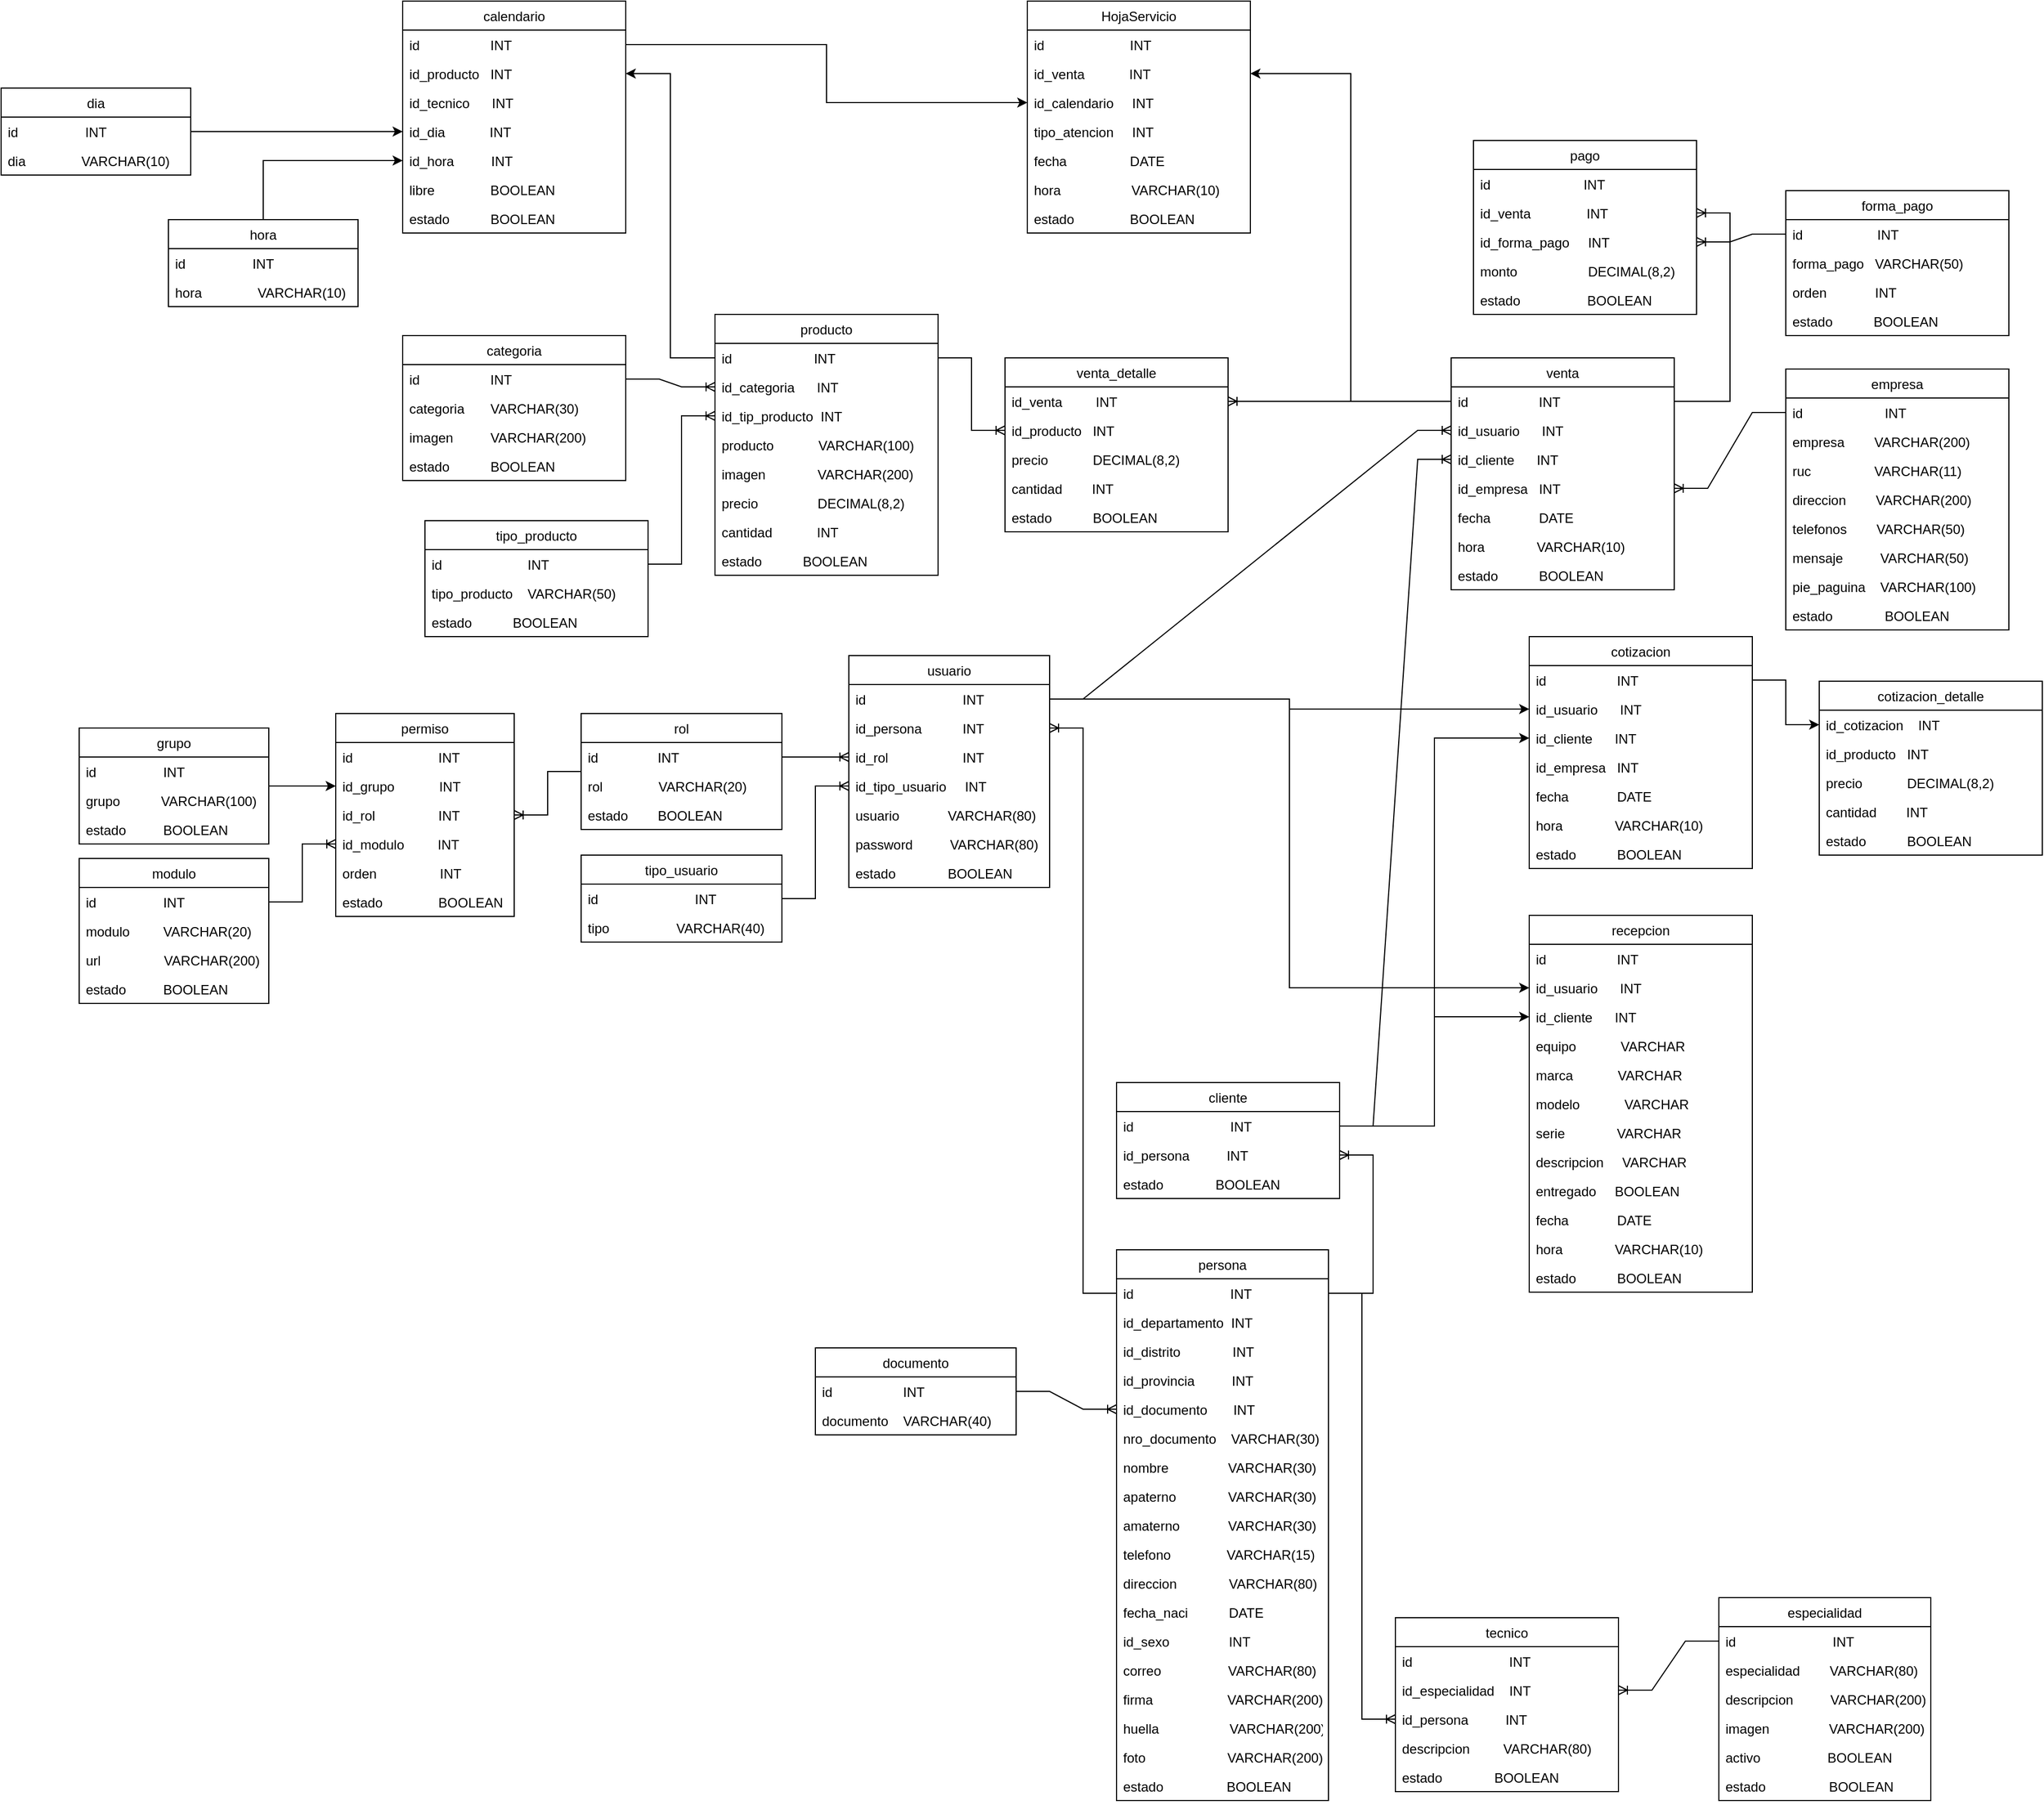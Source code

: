 <mxfile version="16.5.1" type="device"><diagram id="tAfgZl1VTTd2NNUqA6IS" name="Page-1"><mxGraphModel dx="4962" dy="5546" grid="1" gridSize="10" guides="1" tooltips="1" connect="1" arrows="1" fold="1" page="1" pageScale="1" pageWidth="3300" pageHeight="4681" math="0" shadow="0"><root><mxCell id="0"/><mxCell id="1" parent="0"/><mxCell id="2q8Wi1KbaaMUM4jsq4PP-1" value="usuario" style="swimlane;fontStyle=0;childLayout=stackLayout;horizontal=1;startSize=26;horizontalStack=0;resizeParent=1;resizeParentMax=0;resizeLast=0;collapsible=1;marginBottom=0;" parent="1" vertex="1"><mxGeometry x="80" y="17" width="180" height="208" as="geometry"/></mxCell><mxCell id="2q8Wi1KbaaMUM4jsq4PP-2" value="id                          INT" style="text;strokeColor=none;fillColor=none;align=left;verticalAlign=top;spacingLeft=4;spacingRight=4;overflow=hidden;rotatable=0;points=[[0,0.5],[1,0.5]];portConstraint=eastwest;" parent="2q8Wi1KbaaMUM4jsq4PP-1" vertex="1"><mxGeometry y="26" width="180" height="26" as="geometry"/></mxCell><mxCell id="2q8Wi1KbaaMUM4jsq4PP-3" value="id_persona           INT   " style="text;strokeColor=none;fillColor=none;align=left;verticalAlign=top;spacingLeft=4;spacingRight=4;overflow=hidden;rotatable=0;points=[[0,0.5],[1,0.5]];portConstraint=eastwest;" parent="2q8Wi1KbaaMUM4jsq4PP-1" vertex="1"><mxGeometry y="52" width="180" height="26" as="geometry"/></mxCell><mxCell id="9PnSNAA9L99UUegfJIPW-1" value="id_rol                    INT" style="text;strokeColor=none;fillColor=none;align=left;verticalAlign=top;spacingLeft=4;spacingRight=4;overflow=hidden;rotatable=0;points=[[0,0.5],[1,0.5]];portConstraint=eastwest;" parent="2q8Wi1KbaaMUM4jsq4PP-1" vertex="1"><mxGeometry y="78" width="180" height="26" as="geometry"/></mxCell><mxCell id="rFapEhTS0BWB-Y_UEjdA-1" value="id_tipo_usuario     INT" style="text;strokeColor=none;fillColor=none;align=left;verticalAlign=top;spacingLeft=4;spacingRight=4;overflow=hidden;rotatable=0;points=[[0,0.5],[1,0.5]];portConstraint=eastwest;" parent="2q8Wi1KbaaMUM4jsq4PP-1" vertex="1"><mxGeometry y="104" width="180" height="26" as="geometry"/></mxCell><mxCell id="2q8Wi1KbaaMUM4jsq4PP-12" value="usuario             VARCHAR(80)" style="text;strokeColor=none;fillColor=none;align=left;verticalAlign=top;spacingLeft=4;spacingRight=4;overflow=hidden;rotatable=0;points=[[0,0.5],[1,0.5]];portConstraint=eastwest;" parent="2q8Wi1KbaaMUM4jsq4PP-1" vertex="1"><mxGeometry y="130" width="180" height="26" as="geometry"/></mxCell><mxCell id="2q8Wi1KbaaMUM4jsq4PP-13" value="password          VARCHAR(80)" style="text;strokeColor=none;fillColor=none;align=left;verticalAlign=top;spacingLeft=4;spacingRight=4;overflow=hidden;rotatable=0;points=[[0,0.5],[1,0.5]];portConstraint=eastwest;" parent="2q8Wi1KbaaMUM4jsq4PP-1" vertex="1"><mxGeometry y="156" width="180" height="26" as="geometry"/></mxCell><mxCell id="YBvG6GHWCpO7-7WYlOij-2" value="estado              BOOLEAN" style="text;strokeColor=none;fillColor=none;align=left;verticalAlign=top;spacingLeft=4;spacingRight=4;overflow=hidden;rotatable=0;points=[[0,0.5],[1,0.5]];portConstraint=eastwest;" parent="2q8Wi1KbaaMUM4jsq4PP-1" vertex="1"><mxGeometry y="182" width="180" height="26" as="geometry"/></mxCell><mxCell id="ddGerCZ_z-P96XryCDzr-46" style="edgeStyle=entityRelationEdgeStyle;shape=connector;rounded=0;orthogonalLoop=1;jettySize=auto;html=1;labelBackgroundColor=default;fontFamily=Helvetica;fontSize=12;fontColor=default;endArrow=ERoneToMany;strokeColor=default;" parent="1" source="2q8Wi1KbaaMUM4jsq4PP-25" target="2q8Wi1KbaaMUM4jsq4PP-173" edge="1"><mxGeometry relative="1" as="geometry"/></mxCell><mxCell id="2q8Wi1KbaaMUM4jsq4PP-25" value="rol" style="swimlane;fontStyle=0;childLayout=stackLayout;horizontal=1;startSize=26;horizontalStack=0;resizeParent=1;resizeParentMax=0;resizeLast=0;collapsible=1;marginBottom=0;" parent="1" vertex="1"><mxGeometry x="-160" y="69" width="180" height="104" as="geometry"/></mxCell><mxCell id="2q8Wi1KbaaMUM4jsq4PP-26" value="id                INT" style="text;strokeColor=none;fillColor=none;align=left;verticalAlign=top;spacingLeft=4;spacingRight=4;overflow=hidden;rotatable=0;points=[[0,0.5],[1,0.5]];portConstraint=eastwest;" parent="2q8Wi1KbaaMUM4jsq4PP-25" vertex="1"><mxGeometry y="26" width="180" height="26" as="geometry"/></mxCell><mxCell id="2q8Wi1KbaaMUM4jsq4PP-27" value="rol               VARCHAR(20)" style="text;strokeColor=none;fillColor=none;align=left;verticalAlign=top;spacingLeft=4;spacingRight=4;overflow=hidden;rotatable=0;points=[[0,0.5],[1,0.5]];portConstraint=eastwest;" parent="2q8Wi1KbaaMUM4jsq4PP-25" vertex="1"><mxGeometry y="52" width="180" height="26" as="geometry"/></mxCell><mxCell id="2q8Wi1KbaaMUM4jsq4PP-31" value="estado        BOOLEAN" style="text;strokeColor=none;fillColor=none;align=left;verticalAlign=top;spacingLeft=4;spacingRight=4;overflow=hidden;rotatable=0;points=[[0,0.5],[1,0.5]];portConstraint=eastwest;" parent="2q8Wi1KbaaMUM4jsq4PP-25" vertex="1"><mxGeometry y="78" width="180" height="26" as="geometry"/></mxCell><mxCell id="2q8Wi1KbaaMUM4jsq4PP-39" value="modulo" style="swimlane;fontStyle=0;childLayout=stackLayout;horizontal=1;startSize=26;horizontalStack=0;resizeParent=1;resizeParentMax=0;resizeLast=0;collapsible=1;marginBottom=0;" parent="1" vertex="1"><mxGeometry x="-610" y="199" width="170" height="130" as="geometry"/></mxCell><mxCell id="2q8Wi1KbaaMUM4jsq4PP-40" value="id                  INT" style="text;strokeColor=none;fillColor=none;align=left;verticalAlign=top;spacingLeft=4;spacingRight=4;overflow=hidden;rotatable=0;points=[[0,0.5],[1,0.5]];portConstraint=eastwest;" parent="2q8Wi1KbaaMUM4jsq4PP-39" vertex="1"><mxGeometry y="26" width="170" height="26" as="geometry"/></mxCell><mxCell id="2q8Wi1KbaaMUM4jsq4PP-41" value="modulo         VARCHAR(20)" style="text;strokeColor=none;fillColor=none;align=left;verticalAlign=top;spacingLeft=4;spacingRight=4;overflow=hidden;rotatable=0;points=[[0,0.5],[1,0.5]];portConstraint=eastwest;" parent="2q8Wi1KbaaMUM4jsq4PP-39" vertex="1"><mxGeometry y="52" width="170" height="26" as="geometry"/></mxCell><mxCell id="rFapEhTS0BWB-Y_UEjdA-3" value="url                 VARCHAR(200)" style="text;strokeColor=none;fillColor=none;align=left;verticalAlign=top;spacingLeft=4;spacingRight=4;overflow=hidden;rotatable=0;points=[[0,0.5],[1,0.5]];portConstraint=eastwest;" parent="2q8Wi1KbaaMUM4jsq4PP-39" vertex="1"><mxGeometry y="78" width="170" height="26" as="geometry"/></mxCell><mxCell id="2q8Wi1KbaaMUM4jsq4PP-43" value="estado          BOOLEAN" style="text;strokeColor=none;fillColor=none;align=left;verticalAlign=top;spacingLeft=4;spacingRight=4;overflow=hidden;rotatable=0;points=[[0,0.5],[1,0.5]];portConstraint=eastwest;" parent="2q8Wi1KbaaMUM4jsq4PP-39" vertex="1"><mxGeometry y="104" width="170" height="26" as="geometry"/></mxCell><mxCell id="2q8Wi1KbaaMUM4jsq4PP-171" value="permiso" style="swimlane;fontStyle=0;childLayout=stackLayout;horizontal=1;startSize=26;horizontalStack=0;resizeParent=1;resizeParentMax=0;resizeLast=0;collapsible=1;marginBottom=0;" parent="1" vertex="1"><mxGeometry x="-380" y="69" width="160" height="182" as="geometry"/></mxCell><mxCell id="2q8Wi1KbaaMUM4jsq4PP-172" value="id                       INT" style="text;strokeColor=none;fillColor=none;align=left;verticalAlign=top;spacingLeft=4;spacingRight=4;overflow=hidden;rotatable=0;points=[[0,0.5],[1,0.5]];portConstraint=eastwest;" parent="2q8Wi1KbaaMUM4jsq4PP-171" vertex="1"><mxGeometry y="26" width="160" height="26" as="geometry"/></mxCell><mxCell id="UjJe3PFDX8M1EyngEL5z-1" value="id_grupo            INT" style="text;strokeColor=none;fillColor=none;align=left;verticalAlign=top;spacingLeft=4;spacingRight=4;overflow=hidden;rotatable=0;points=[[0,0.5],[1,0.5]];portConstraint=eastwest;" parent="2q8Wi1KbaaMUM4jsq4PP-171" vertex="1"><mxGeometry y="52" width="160" height="26" as="geometry"/></mxCell><mxCell id="2q8Wi1KbaaMUM4jsq4PP-173" value="id_rol                 INT" style="text;strokeColor=none;fillColor=none;align=left;verticalAlign=top;spacingLeft=4;spacingRight=4;overflow=hidden;rotatable=0;points=[[0,0.5],[1,0.5]];portConstraint=eastwest;" parent="2q8Wi1KbaaMUM4jsq4PP-171" vertex="1"><mxGeometry y="78" width="160" height="26" as="geometry"/></mxCell><mxCell id="2q8Wi1KbaaMUM4jsq4PP-174" value="id_modulo         INT    " style="text;strokeColor=none;fillColor=none;align=left;verticalAlign=top;spacingLeft=4;spacingRight=4;overflow=hidden;rotatable=0;points=[[0,0.5],[1,0.5]];portConstraint=eastwest;" parent="2q8Wi1KbaaMUM4jsq4PP-171" vertex="1"><mxGeometry y="104" width="160" height="26" as="geometry"/></mxCell><mxCell id="UjJe3PFDX8M1EyngEL5z-2" value="orden                 INT    " style="text;strokeColor=none;fillColor=none;align=left;verticalAlign=top;spacingLeft=4;spacingRight=4;overflow=hidden;rotatable=0;points=[[0,0.5],[1,0.5]];portConstraint=eastwest;" parent="2q8Wi1KbaaMUM4jsq4PP-171" vertex="1"><mxGeometry y="130" width="160" height="26" as="geometry"/></mxCell><mxCell id="2q8Wi1KbaaMUM4jsq4PP-175" value="estado               BOOLEAN&#10; " style="text;strokeColor=none;fillColor=none;align=left;verticalAlign=top;spacingLeft=4;spacingRight=4;overflow=hidden;rotatable=0;points=[[0,0.5],[1,0.5]];portConstraint=eastwest;" parent="2q8Wi1KbaaMUM4jsq4PP-171" vertex="1"><mxGeometry y="156" width="160" height="26" as="geometry"/></mxCell><mxCell id="rFapEhTS0BWB-Y_UEjdA-4" value="tipo_usuario" style="swimlane;fontStyle=0;childLayout=stackLayout;horizontal=1;startSize=26;horizontalStack=0;resizeParent=1;resizeParentMax=0;resizeLast=0;collapsible=1;marginBottom=0;" parent="1" vertex="1"><mxGeometry x="-160" y="196" width="180" height="78" as="geometry"/></mxCell><mxCell id="rFapEhTS0BWB-Y_UEjdA-5" value="id                          INT" style="text;strokeColor=none;fillColor=none;align=left;verticalAlign=top;spacingLeft=4;spacingRight=4;overflow=hidden;rotatable=0;points=[[0,0.5],[1,0.5]];portConstraint=eastwest;" parent="rFapEhTS0BWB-Y_UEjdA-4" vertex="1"><mxGeometry y="26" width="180" height="26" as="geometry"/></mxCell><mxCell id="rFapEhTS0BWB-Y_UEjdA-9" value="tipo                  VARCHAR(40)" style="text;strokeColor=none;fillColor=none;align=left;verticalAlign=top;spacingLeft=4;spacingRight=4;overflow=hidden;rotatable=0;points=[[0,0.5],[1,0.5]];portConstraint=eastwest;" parent="rFapEhTS0BWB-Y_UEjdA-4" vertex="1"><mxGeometry y="52" width="180" height="26" as="geometry"/></mxCell><mxCell id="rFapEhTS0BWB-Y_UEjdA-15" value="persona" style="swimlane;fontStyle=0;childLayout=stackLayout;horizontal=1;startSize=26;horizontalStack=0;resizeParent=1;resizeParentMax=0;resizeLast=0;collapsible=1;marginBottom=0;" parent="1" vertex="1"><mxGeometry x="320" y="550" width="190" height="494" as="geometry"/></mxCell><mxCell id="rFapEhTS0BWB-Y_UEjdA-16" value="id                          INT" style="text;strokeColor=none;fillColor=none;align=left;verticalAlign=top;spacingLeft=4;spacingRight=4;overflow=hidden;rotatable=0;points=[[0,0.5],[1,0.5]];portConstraint=eastwest;" parent="rFapEhTS0BWB-Y_UEjdA-15" vertex="1"><mxGeometry y="26" width="190" height="26" as="geometry"/></mxCell><mxCell id="rFapEhTS0BWB-Y_UEjdA-17" value="id_departamento  INT" style="text;strokeColor=none;fillColor=none;align=left;verticalAlign=top;spacingLeft=4;spacingRight=4;overflow=hidden;rotatable=0;points=[[0,0.5],[1,0.5]];portConstraint=eastwest;" parent="rFapEhTS0BWB-Y_UEjdA-15" vertex="1"><mxGeometry y="52" width="190" height="26" as="geometry"/></mxCell><mxCell id="rFapEhTS0BWB-Y_UEjdA-18" value="id_distrito              INT" style="text;strokeColor=none;fillColor=none;align=left;verticalAlign=top;spacingLeft=4;spacingRight=4;overflow=hidden;rotatable=0;points=[[0,0.5],[1,0.5]];portConstraint=eastwest;" parent="rFapEhTS0BWB-Y_UEjdA-15" vertex="1"><mxGeometry y="78" width="190" height="26" as="geometry"/></mxCell><mxCell id="rFapEhTS0BWB-Y_UEjdA-19" value="id_provincia          INT" style="text;strokeColor=none;fillColor=none;align=left;verticalAlign=top;spacingLeft=4;spacingRight=4;overflow=hidden;rotatable=0;points=[[0,0.5],[1,0.5]];portConstraint=eastwest;" parent="rFapEhTS0BWB-Y_UEjdA-15" vertex="1"><mxGeometry y="104" width="190" height="26" as="geometry"/></mxCell><mxCell id="rFapEhTS0BWB-Y_UEjdA-24" value="id_documento       INT" style="text;strokeColor=none;fillColor=none;align=left;verticalAlign=top;spacingLeft=4;spacingRight=4;overflow=hidden;rotatable=0;points=[[0,0.5],[1,0.5]];portConstraint=eastwest;" parent="rFapEhTS0BWB-Y_UEjdA-15" vertex="1"><mxGeometry y="130" width="190" height="26" as="geometry"/></mxCell><mxCell id="rFapEhTS0BWB-Y_UEjdA-20" value="nro_documento    VARCHAR(30)" style="text;strokeColor=none;fillColor=none;align=left;verticalAlign=top;spacingLeft=4;spacingRight=4;overflow=hidden;rotatable=0;points=[[0,0.5],[1,0.5]];portConstraint=eastwest;" parent="rFapEhTS0BWB-Y_UEjdA-15" vertex="1"><mxGeometry y="156" width="190" height="26" as="geometry"/></mxCell><mxCell id="rFapEhTS0BWB-Y_UEjdA-21" value="nombre                VARCHAR(30)" style="text;strokeColor=none;fillColor=none;align=left;verticalAlign=top;spacingLeft=4;spacingRight=4;overflow=hidden;rotatable=0;points=[[0,0.5],[1,0.5]];portConstraint=eastwest;" parent="rFapEhTS0BWB-Y_UEjdA-15" vertex="1"><mxGeometry y="182" width="190" height="26" as="geometry"/></mxCell><mxCell id="rFapEhTS0BWB-Y_UEjdA-26" value="apaterno              VARCHAR(30)" style="text;strokeColor=none;fillColor=none;align=left;verticalAlign=top;spacingLeft=4;spacingRight=4;overflow=hidden;rotatable=0;points=[[0,0.5],[1,0.5]];portConstraint=eastwest;" parent="rFapEhTS0BWB-Y_UEjdA-15" vertex="1"><mxGeometry y="208" width="190" height="26" as="geometry"/></mxCell><mxCell id="rFapEhTS0BWB-Y_UEjdA-27" value="amaterno             VARCHAR(30)" style="text;strokeColor=none;fillColor=none;align=left;verticalAlign=top;spacingLeft=4;spacingRight=4;overflow=hidden;rotatable=0;points=[[0,0.5],[1,0.5]];portConstraint=eastwest;" parent="rFapEhTS0BWB-Y_UEjdA-15" vertex="1"><mxGeometry y="234" width="190" height="26" as="geometry"/></mxCell><mxCell id="rFapEhTS0BWB-Y_UEjdA-28" value="telefono               VARCHAR(15)" style="text;strokeColor=none;fillColor=none;align=left;verticalAlign=top;spacingLeft=4;spacingRight=4;overflow=hidden;rotatable=0;points=[[0,0.5],[1,0.5]];portConstraint=eastwest;" parent="rFapEhTS0BWB-Y_UEjdA-15" vertex="1"><mxGeometry y="260" width="190" height="26" as="geometry"/></mxCell><mxCell id="rFapEhTS0BWB-Y_UEjdA-29" value="direccion              VARCHAR(80)" style="text;strokeColor=none;fillColor=none;align=left;verticalAlign=top;spacingLeft=4;spacingRight=4;overflow=hidden;rotatable=0;points=[[0,0.5],[1,0.5]];portConstraint=eastwest;" parent="rFapEhTS0BWB-Y_UEjdA-15" vertex="1"><mxGeometry y="286" width="190" height="26" as="geometry"/></mxCell><mxCell id="rFapEhTS0BWB-Y_UEjdA-30" value="fecha_naci           DATE" style="text;strokeColor=none;fillColor=none;align=left;verticalAlign=top;spacingLeft=4;spacingRight=4;overflow=hidden;rotatable=0;points=[[0,0.5],[1,0.5]];portConstraint=eastwest;" parent="rFapEhTS0BWB-Y_UEjdA-15" vertex="1"><mxGeometry y="312" width="190" height="26" as="geometry"/></mxCell><mxCell id="rFapEhTS0BWB-Y_UEjdA-31" value="id_sexo                INT" style="text;strokeColor=none;fillColor=none;align=left;verticalAlign=top;spacingLeft=4;spacingRight=4;overflow=hidden;rotatable=0;points=[[0,0.5],[1,0.5]];portConstraint=eastwest;" parent="rFapEhTS0BWB-Y_UEjdA-15" vertex="1"><mxGeometry y="338" width="190" height="26" as="geometry"/></mxCell><mxCell id="rFapEhTS0BWB-Y_UEjdA-32" value="correo                  VARCHAR(80)" style="text;strokeColor=none;fillColor=none;align=left;verticalAlign=top;spacingLeft=4;spacingRight=4;overflow=hidden;rotatable=0;points=[[0,0.5],[1,0.5]];portConstraint=eastwest;" parent="rFapEhTS0BWB-Y_UEjdA-15" vertex="1"><mxGeometry y="364" width="190" height="26" as="geometry"/></mxCell><mxCell id="rFapEhTS0BWB-Y_UEjdA-33" value="firma                    VARCHAR(200)" style="text;strokeColor=none;fillColor=none;align=left;verticalAlign=top;spacingLeft=4;spacingRight=4;overflow=hidden;rotatable=0;points=[[0,0.5],[1,0.5]];portConstraint=eastwest;" parent="rFapEhTS0BWB-Y_UEjdA-15" vertex="1"><mxGeometry y="390" width="190" height="26" as="geometry"/></mxCell><mxCell id="rFapEhTS0BWB-Y_UEjdA-34" value="huella                   VARCHAR(200)" style="text;strokeColor=none;fillColor=none;align=left;verticalAlign=top;spacingLeft=4;spacingRight=4;overflow=hidden;rotatable=0;points=[[0,0.5],[1,0.5]];portConstraint=eastwest;" parent="rFapEhTS0BWB-Y_UEjdA-15" vertex="1"><mxGeometry y="416" width="190" height="26" as="geometry"/></mxCell><mxCell id="rFapEhTS0BWB-Y_UEjdA-35" value="foto                      VARCHAR(200)" style="text;strokeColor=none;fillColor=none;align=left;verticalAlign=top;spacingLeft=4;spacingRight=4;overflow=hidden;rotatable=0;points=[[0,0.5],[1,0.5]];portConstraint=eastwest;" parent="rFapEhTS0BWB-Y_UEjdA-15" vertex="1"><mxGeometry y="442" width="190" height="26" as="geometry"/></mxCell><mxCell id="rFapEhTS0BWB-Y_UEjdA-36" value="estado                 BOOLEAN" style="text;strokeColor=none;fillColor=none;align=left;verticalAlign=top;spacingLeft=4;spacingRight=4;overflow=hidden;rotatable=0;points=[[0,0.5],[1,0.5]];portConstraint=eastwest;" parent="rFapEhTS0BWB-Y_UEjdA-15" vertex="1"><mxGeometry y="468" width="190" height="26" as="geometry"/></mxCell><mxCell id="r2-n7y6bHa2EI2J4jtQO-1" value="tecnico" style="swimlane;fontStyle=0;childLayout=stackLayout;horizontal=1;startSize=26;horizontalStack=0;resizeParent=1;resizeParentMax=0;resizeLast=0;collapsible=1;marginBottom=0;" parent="1" vertex="1"><mxGeometry x="570" y="880" width="200" height="156" as="geometry"/></mxCell><mxCell id="r2-n7y6bHa2EI2J4jtQO-2" value="id                          INT" style="text;strokeColor=none;fillColor=none;align=left;verticalAlign=top;spacingLeft=4;spacingRight=4;overflow=hidden;rotatable=0;points=[[0,0.5],[1,0.5]];portConstraint=eastwest;" parent="r2-n7y6bHa2EI2J4jtQO-1" vertex="1"><mxGeometry y="26" width="200" height="26" as="geometry"/></mxCell><mxCell id="r2-n7y6bHa2EI2J4jtQO-3" value="id_especialidad    INT   " style="text;strokeColor=none;fillColor=none;align=left;verticalAlign=top;spacingLeft=4;spacingRight=4;overflow=hidden;rotatable=0;points=[[0,0.5],[1,0.5]];portConstraint=eastwest;" parent="r2-n7y6bHa2EI2J4jtQO-1" vertex="1"><mxGeometry y="52" width="200" height="26" as="geometry"/></mxCell><mxCell id="r2-n7y6bHa2EI2J4jtQO-4" value="id_persona          INT" style="text;strokeColor=none;fillColor=none;align=left;verticalAlign=top;spacingLeft=4;spacingRight=4;overflow=hidden;rotatable=0;points=[[0,0.5],[1,0.5]];portConstraint=eastwest;" parent="r2-n7y6bHa2EI2J4jtQO-1" vertex="1"><mxGeometry y="78" width="200" height="26" as="geometry"/></mxCell><mxCell id="r2-n7y6bHa2EI2J4jtQO-6" value="descripcion         VARCHAR(80)" style="text;strokeColor=none;fillColor=none;align=left;verticalAlign=top;spacingLeft=4;spacingRight=4;overflow=hidden;rotatable=0;points=[[0,0.5],[1,0.5]];portConstraint=eastwest;" parent="r2-n7y6bHa2EI2J4jtQO-1" vertex="1"><mxGeometry y="104" width="200" height="26" as="geometry"/></mxCell><mxCell id="r2-n7y6bHa2EI2J4jtQO-8" value="estado              BOOLEAN" style="text;strokeColor=none;fillColor=none;align=left;verticalAlign=top;spacingLeft=4;spacingRight=4;overflow=hidden;rotatable=0;points=[[0,0.5],[1,0.5]];portConstraint=eastwest;" parent="r2-n7y6bHa2EI2J4jtQO-1" vertex="1"><mxGeometry y="130" width="200" height="26" as="geometry"/></mxCell><mxCell id="r2-n7y6bHa2EI2J4jtQO-23" value="especialidad" style="swimlane;fontStyle=0;childLayout=stackLayout;horizontal=1;startSize=26;horizontalStack=0;resizeParent=1;resizeParentMax=0;resizeLast=0;collapsible=1;marginBottom=0;" parent="1" vertex="1"><mxGeometry x="860" y="862" width="190" height="182" as="geometry"/></mxCell><mxCell id="r2-n7y6bHa2EI2J4jtQO-24" value="id                          INT" style="text;strokeColor=none;fillColor=none;align=left;verticalAlign=top;spacingLeft=4;spacingRight=4;overflow=hidden;rotatable=0;points=[[0,0.5],[1,0.5]];portConstraint=eastwest;" parent="r2-n7y6bHa2EI2J4jtQO-23" vertex="1"><mxGeometry y="26" width="190" height="26" as="geometry"/></mxCell><mxCell id="r2-n7y6bHa2EI2J4jtQO-25" value="especialidad        VARCHAR(80)  " style="text;strokeColor=none;fillColor=none;align=left;verticalAlign=top;spacingLeft=4;spacingRight=4;overflow=hidden;rotatable=0;points=[[0,0.5],[1,0.5]];portConstraint=eastwest;" parent="r2-n7y6bHa2EI2J4jtQO-23" vertex="1"><mxGeometry y="52" width="190" height="26" as="geometry"/></mxCell><mxCell id="r2-n7y6bHa2EI2J4jtQO-26" value="descripcion          VARCHAR(200)  " style="text;strokeColor=none;fillColor=none;align=left;verticalAlign=top;spacingLeft=4;spacingRight=4;overflow=hidden;rotatable=0;points=[[0,0.5],[1,0.5]];portConstraint=eastwest;" parent="r2-n7y6bHa2EI2J4jtQO-23" vertex="1"><mxGeometry y="78" width="190" height="26" as="geometry"/></mxCell><mxCell id="r2-n7y6bHa2EI2J4jtQO-27" value="imagen                VARCHAR(200)" style="text;strokeColor=none;fillColor=none;align=left;verticalAlign=top;spacingLeft=4;spacingRight=4;overflow=hidden;rotatable=0;points=[[0,0.5],[1,0.5]];portConstraint=eastwest;" parent="r2-n7y6bHa2EI2J4jtQO-23" vertex="1"><mxGeometry y="104" width="190" height="26" as="geometry"/></mxCell><mxCell id="Weaw904_nAtEnikQOMCK-1" value="activo                  BOOLEAN" style="text;strokeColor=none;fillColor=none;align=left;verticalAlign=top;spacingLeft=4;spacingRight=4;overflow=hidden;rotatable=0;points=[[0,0.5],[1,0.5]];portConstraint=eastwest;" parent="r2-n7y6bHa2EI2J4jtQO-23" vertex="1"><mxGeometry y="130" width="190" height="26" as="geometry"/></mxCell><mxCell id="r2-n7y6bHa2EI2J4jtQO-29" value="estado                 BOOLEAN" style="text;strokeColor=none;fillColor=none;align=left;verticalAlign=top;spacingLeft=4;spacingRight=4;overflow=hidden;rotatable=0;points=[[0,0.5],[1,0.5]];portConstraint=eastwest;" parent="r2-n7y6bHa2EI2J4jtQO-23" vertex="1"><mxGeometry y="156" width="190" height="26" as="geometry"/></mxCell><mxCell id="Nkp74U-hpgtNFU27XZL3-12" value="empresa" style="swimlane;fontStyle=0;childLayout=stackLayout;horizontal=1;startSize=26;horizontalStack=0;resizeParent=1;resizeParentMax=0;resizeLast=0;collapsible=1;marginBottom=0;" parent="1" vertex="1"><mxGeometry x="920" y="-240" width="200" height="234" as="geometry"/></mxCell><mxCell id="Nkp74U-hpgtNFU27XZL3-13" value="id                      INT" style="text;strokeColor=none;fillColor=none;align=left;verticalAlign=top;spacingLeft=4;spacingRight=4;overflow=hidden;rotatable=0;points=[[0,0.5],[1,0.5]];portConstraint=eastwest;" parent="Nkp74U-hpgtNFU27XZL3-12" vertex="1"><mxGeometry y="26" width="200" height="26" as="geometry"/></mxCell><mxCell id="Nkp74U-hpgtNFU27XZL3-27" value="empresa        VARCHAR(200)" style="text;strokeColor=none;fillColor=none;align=left;verticalAlign=top;spacingLeft=4;spacingRight=4;overflow=hidden;rotatable=0;points=[[0,0.5],[1,0.5]];portConstraint=eastwest;" parent="Nkp74U-hpgtNFU27XZL3-12" vertex="1"><mxGeometry y="52" width="200" height="26" as="geometry"/></mxCell><mxCell id="Nkp74U-hpgtNFU27XZL3-17" value="ruc                 VARCHAR(11)" style="text;strokeColor=none;fillColor=none;align=left;verticalAlign=top;spacingLeft=4;spacingRight=4;overflow=hidden;rotatable=0;points=[[0,0.5],[1,0.5]];portConstraint=eastwest;" parent="Nkp74U-hpgtNFU27XZL3-12" vertex="1"><mxGeometry y="78" width="200" height="26" as="geometry"/></mxCell><mxCell id="Nkp74U-hpgtNFU27XZL3-28" value="direccion        VARCHAR(200)" style="text;strokeColor=none;fillColor=none;align=left;verticalAlign=top;spacingLeft=4;spacingRight=4;overflow=hidden;rotatable=0;points=[[0,0.5],[1,0.5]];portConstraint=eastwest;" parent="Nkp74U-hpgtNFU27XZL3-12" vertex="1"><mxGeometry y="104" width="200" height="26" as="geometry"/></mxCell><mxCell id="Nkp74U-hpgtNFU27XZL3-29" value="telefonos        VARCHAR(50)" style="text;strokeColor=none;fillColor=none;align=left;verticalAlign=top;spacingLeft=4;spacingRight=4;overflow=hidden;rotatable=0;points=[[0,0.5],[1,0.5]];portConstraint=eastwest;" parent="Nkp74U-hpgtNFU27XZL3-12" vertex="1"><mxGeometry y="130" width="200" height="26" as="geometry"/></mxCell><mxCell id="Nkp74U-hpgtNFU27XZL3-21" value="mensaje          VARCHAR(50)" style="text;strokeColor=none;fillColor=none;align=left;verticalAlign=top;spacingLeft=4;spacingRight=4;overflow=hidden;rotatable=0;points=[[0,0.5],[1,0.5]];portConstraint=eastwest;" parent="Nkp74U-hpgtNFU27XZL3-12" vertex="1"><mxGeometry y="156" width="200" height="26" as="geometry"/></mxCell><mxCell id="sxQWCwnmWu9rl2pSgWK3-1" value="pie_paguina    VARCHAR(100)" style="text;strokeColor=none;fillColor=none;align=left;verticalAlign=top;spacingLeft=4;spacingRight=4;overflow=hidden;rotatable=0;points=[[0,0.5],[1,0.5]];portConstraint=eastwest;" parent="Nkp74U-hpgtNFU27XZL3-12" vertex="1"><mxGeometry y="182" width="200" height="26" as="geometry"/></mxCell><mxCell id="Nkp74U-hpgtNFU27XZL3-22" value="estado              BOOLEAN" style="text;strokeColor=none;fillColor=none;align=left;verticalAlign=top;spacingLeft=4;spacingRight=4;overflow=hidden;rotatable=0;points=[[0,0.5],[1,0.5]];portConstraint=eastwest;" parent="Nkp74U-hpgtNFU27XZL3-12" vertex="1"><mxGeometry y="208" width="200" height="26" as="geometry"/></mxCell><mxCell id="ddGerCZ_z-P96XryCDzr-4" value="producto" style="swimlane;fontStyle=0;childLayout=stackLayout;horizontal=1;startSize=26;horizontalStack=0;resizeParent=1;resizeParentMax=0;resizeLast=0;collapsible=1;marginBottom=0;" parent="1" vertex="1"><mxGeometry x="-40" y="-289" width="200" height="234" as="geometry"/></mxCell><mxCell id="ddGerCZ_z-P96XryCDzr-5" value="id                      INT" style="text;strokeColor=none;fillColor=none;align=left;verticalAlign=top;spacingLeft=4;spacingRight=4;overflow=hidden;rotatable=0;points=[[0,0.5],[1,0.5]];portConstraint=eastwest;" parent="ddGerCZ_z-P96XryCDzr-4" vertex="1"><mxGeometry y="26" width="200" height="26" as="geometry"/></mxCell><mxCell id="ddGerCZ_z-P96XryCDzr-9" value="id_categoria      INT" style="text;strokeColor=none;fillColor=none;align=left;verticalAlign=top;spacingLeft=4;spacingRight=4;overflow=hidden;rotatable=0;points=[[0,0.5],[1,0.5]];portConstraint=eastwest;" parent="ddGerCZ_z-P96XryCDzr-4" vertex="1"><mxGeometry y="52" width="200" height="26" as="geometry"/></mxCell><mxCell id="vrp8EdtrXQYXxgjhhiaf-7" value="id_tip_producto  INT" style="text;strokeColor=none;fillColor=none;align=left;verticalAlign=top;spacingLeft=4;spacingRight=4;overflow=hidden;rotatable=0;points=[[0,0.5],[1,0.5]];portConstraint=eastwest;" parent="ddGerCZ_z-P96XryCDzr-4" vertex="1"><mxGeometry y="78" width="200" height="26" as="geometry"/></mxCell><mxCell id="ddGerCZ_z-P96XryCDzr-10" value="producto            VARCHAR(100)" style="text;strokeColor=none;fillColor=none;align=left;verticalAlign=top;spacingLeft=4;spacingRight=4;overflow=hidden;rotatable=0;points=[[0,0.5],[1,0.5]];portConstraint=eastwest;" parent="ddGerCZ_z-P96XryCDzr-4" vertex="1"><mxGeometry y="104" width="200" height="26" as="geometry"/></mxCell><mxCell id="ddGerCZ_z-P96XryCDzr-11" value="imagen              VARCHAR(200)" style="text;strokeColor=none;fillColor=none;align=left;verticalAlign=top;spacingLeft=4;spacingRight=4;overflow=hidden;rotatable=0;points=[[0,0.5],[1,0.5]];portConstraint=eastwest;" parent="ddGerCZ_z-P96XryCDzr-4" vertex="1"><mxGeometry y="130" width="200" height="26" as="geometry"/></mxCell><mxCell id="ddGerCZ_z-P96XryCDzr-12" value="precio                DECIMAL(8,2)" style="text;strokeColor=none;fillColor=none;align=left;verticalAlign=top;spacingLeft=4;spacingRight=4;overflow=hidden;rotatable=0;points=[[0,0.5],[1,0.5]];portConstraint=eastwest;" parent="ddGerCZ_z-P96XryCDzr-4" vertex="1"><mxGeometry y="156" width="200" height="26" as="geometry"/></mxCell><mxCell id="ddGerCZ_z-P96XryCDzr-13" value="cantidad            INT" style="text;strokeColor=none;fillColor=none;align=left;verticalAlign=top;spacingLeft=4;spacingRight=4;overflow=hidden;rotatable=0;points=[[0,0.5],[1,0.5]];portConstraint=eastwest;" parent="ddGerCZ_z-P96XryCDzr-4" vertex="1"><mxGeometry y="182" width="200" height="26" as="geometry"/></mxCell><mxCell id="ddGerCZ_z-P96XryCDzr-17" value="estado           BOOLEAN" style="text;strokeColor=none;fillColor=none;align=left;verticalAlign=top;spacingLeft=4;spacingRight=4;overflow=hidden;rotatable=0;points=[[0,0.5],[1,0.5]];portConstraint=eastwest;" parent="ddGerCZ_z-P96XryCDzr-4" vertex="1"><mxGeometry y="208" width="200" height="26" as="geometry"/></mxCell><mxCell id="ddGerCZ_z-P96XryCDzr-18" value="categoria" style="swimlane;fontStyle=0;childLayout=stackLayout;horizontal=1;startSize=26;horizontalStack=0;resizeParent=1;resizeParentMax=0;resizeLast=0;collapsible=1;marginBottom=0;" parent="1" vertex="1"><mxGeometry x="-320" y="-270" width="200" height="130" as="geometry"/></mxCell><mxCell id="ddGerCZ_z-P96XryCDzr-19" value="id                   INT" style="text;strokeColor=none;fillColor=none;align=left;verticalAlign=top;spacingLeft=4;spacingRight=4;overflow=hidden;rotatable=0;points=[[0,0.5],[1,0.5]];portConstraint=eastwest;" parent="ddGerCZ_z-P96XryCDzr-18" vertex="1"><mxGeometry y="26" width="200" height="26" as="geometry"/></mxCell><mxCell id="ddGerCZ_z-P96XryCDzr-24" value="categoria       VARCHAR(30)" style="text;strokeColor=none;fillColor=none;align=left;verticalAlign=top;spacingLeft=4;spacingRight=4;overflow=hidden;rotatable=0;points=[[0,0.5],[1,0.5]];portConstraint=eastwest;" parent="ddGerCZ_z-P96XryCDzr-18" vertex="1"><mxGeometry y="52" width="200" height="26" as="geometry"/></mxCell><mxCell id="ddGerCZ_z-P96XryCDzr-25" value="imagen          VARCHAR(200)" style="text;strokeColor=none;fillColor=none;align=left;verticalAlign=top;spacingLeft=4;spacingRight=4;overflow=hidden;rotatable=0;points=[[0,0.5],[1,0.5]];portConstraint=eastwest;" parent="ddGerCZ_z-P96XryCDzr-18" vertex="1"><mxGeometry y="78" width="200" height="26" as="geometry"/></mxCell><mxCell id="ddGerCZ_z-P96XryCDzr-31" value="estado           BOOLEAN" style="text;strokeColor=none;fillColor=none;align=left;verticalAlign=top;spacingLeft=4;spacingRight=4;overflow=hidden;rotatable=0;points=[[0,0.5],[1,0.5]];portConstraint=eastwest;" parent="ddGerCZ_z-P96XryCDzr-18" vertex="1"><mxGeometry y="104" width="200" height="26" as="geometry"/></mxCell><mxCell id="ddGerCZ_z-P96XryCDzr-37" style="edgeStyle=entityRelationEdgeStyle;shape=connector;rounded=0;orthogonalLoop=1;jettySize=auto;html=1;labelBackgroundColor=default;fontFamily=Helvetica;fontSize=12;fontColor=default;endArrow=ERoneToMany;strokeColor=default;" parent="1" source="ddGerCZ_z-P96XryCDzr-19" target="ddGerCZ_z-P96XryCDzr-9" edge="1"><mxGeometry relative="1" as="geometry"/></mxCell><mxCell id="ddGerCZ_z-P96XryCDzr-38" style="edgeStyle=entityRelationEdgeStyle;shape=connector;rounded=0;orthogonalLoop=1;jettySize=auto;html=1;labelBackgroundColor=default;fontFamily=Helvetica;fontSize=12;fontColor=default;endArrow=ERoneToMany;strokeColor=default;" parent="1" source="rFapEhTS0BWB-Y_UEjdA-16" target="r2-n7y6bHa2EI2J4jtQO-4" edge="1"><mxGeometry relative="1" as="geometry"/></mxCell><mxCell id="ddGerCZ_z-P96XryCDzr-39" style="edgeStyle=entityRelationEdgeStyle;shape=connector;rounded=0;orthogonalLoop=1;jettySize=auto;html=1;labelBackgroundColor=default;fontFamily=Helvetica;fontSize=12;fontColor=default;endArrow=ERoneToMany;strokeColor=default;" parent="1" source="r2-n7y6bHa2EI2J4jtQO-24" target="r2-n7y6bHa2EI2J4jtQO-3" edge="1"><mxGeometry relative="1" as="geometry"/></mxCell><mxCell id="ddGerCZ_z-P96XryCDzr-44" style="edgeStyle=entityRelationEdgeStyle;shape=connector;rounded=0;orthogonalLoop=1;jettySize=auto;html=1;labelBackgroundColor=default;fontFamily=Helvetica;fontSize=12;fontColor=default;endArrow=ERoneToMany;strokeColor=default;" parent="1" source="rFapEhTS0BWB-Y_UEjdA-16" target="2q8Wi1KbaaMUM4jsq4PP-3" edge="1"><mxGeometry relative="1" as="geometry"/></mxCell><mxCell id="ddGerCZ_z-P96XryCDzr-45" style="edgeStyle=entityRelationEdgeStyle;shape=connector;rounded=0;orthogonalLoop=1;jettySize=auto;html=1;labelBackgroundColor=default;fontFamily=Helvetica;fontSize=12;fontColor=default;endArrow=ERoneToMany;strokeColor=default;" parent="1" source="2q8Wi1KbaaMUM4jsq4PP-26" target="9PnSNAA9L99UUegfJIPW-1" edge="1"><mxGeometry relative="1" as="geometry"/></mxCell><mxCell id="ddGerCZ_z-P96XryCDzr-47" style="edgeStyle=entityRelationEdgeStyle;shape=connector;rounded=0;orthogonalLoop=1;jettySize=auto;html=1;labelBackgroundColor=default;fontFamily=Helvetica;fontSize=12;fontColor=default;endArrow=ERoneToMany;strokeColor=default;" parent="1" source="2q8Wi1KbaaMUM4jsq4PP-40" target="2q8Wi1KbaaMUM4jsq4PP-174" edge="1"><mxGeometry relative="1" as="geometry"/></mxCell><mxCell id="ddGerCZ_z-P96XryCDzr-48" style="edgeStyle=entityRelationEdgeStyle;shape=connector;rounded=0;orthogonalLoop=1;jettySize=auto;html=1;labelBackgroundColor=default;fontFamily=Helvetica;fontSize=12;fontColor=default;endArrow=ERoneToMany;strokeColor=default;" parent="1" source="rFapEhTS0BWB-Y_UEjdA-5" target="rFapEhTS0BWB-Y_UEjdA-1" edge="1"><mxGeometry relative="1" as="geometry"/></mxCell><mxCell id="ddGerCZ_z-P96XryCDzr-63" value="documento" style="swimlane;fontStyle=0;childLayout=stackLayout;horizontal=1;startSize=26;horizontalStack=0;resizeParent=1;resizeParentMax=0;resizeLast=0;collapsible=1;marginBottom=0;" parent="1" vertex="1"><mxGeometry x="50" y="638" width="180" height="78" as="geometry"/></mxCell><mxCell id="ddGerCZ_z-P96XryCDzr-64" value="id                   INT" style="text;strokeColor=none;fillColor=none;align=left;verticalAlign=top;spacingLeft=4;spacingRight=4;overflow=hidden;rotatable=0;points=[[0,0.5],[1,0.5]];portConstraint=eastwest;" parent="ddGerCZ_z-P96XryCDzr-63" vertex="1"><mxGeometry y="26" width="180" height="26" as="geometry"/></mxCell><mxCell id="ddGerCZ_z-P96XryCDzr-65" value="documento    VARCHAR(40)" style="text;strokeColor=none;fillColor=none;align=left;verticalAlign=top;spacingLeft=4;spacingRight=4;overflow=hidden;rotatable=0;points=[[0,0.5],[1,0.5]];portConstraint=eastwest;" parent="ddGerCZ_z-P96XryCDzr-63" vertex="1"><mxGeometry y="52" width="180" height="26" as="geometry"/></mxCell><mxCell id="ddGerCZ_z-P96XryCDzr-66" style="edgeStyle=entityRelationEdgeStyle;shape=connector;rounded=0;orthogonalLoop=1;jettySize=auto;html=1;labelBackgroundColor=default;fontFamily=Helvetica;fontSize=12;fontColor=default;endArrow=ERoneToMany;strokeColor=default;" parent="1" source="ddGerCZ_z-P96XryCDzr-64" target="rFapEhTS0BWB-Y_UEjdA-24" edge="1"><mxGeometry relative="1" as="geometry"/></mxCell><mxCell id="ddGerCZ_z-P96XryCDzr-67" value="venta" style="swimlane;fontStyle=0;childLayout=stackLayout;horizontal=1;startSize=26;horizontalStack=0;resizeParent=1;resizeParentMax=0;resizeLast=0;collapsible=1;marginBottom=0;" parent="1" vertex="1"><mxGeometry x="620" y="-250" width="200" height="208" as="geometry"/></mxCell><mxCell id="ddGerCZ_z-P96XryCDzr-68" value="id                   INT" style="text;strokeColor=none;fillColor=none;align=left;verticalAlign=top;spacingLeft=4;spacingRight=4;overflow=hidden;rotatable=0;points=[[0,0.5],[1,0.5]];portConstraint=eastwest;" parent="ddGerCZ_z-P96XryCDzr-67" vertex="1"><mxGeometry y="26" width="200" height="26" as="geometry"/></mxCell><mxCell id="ddGerCZ_z-P96XryCDzr-69" value="id_usuario      INT" style="text;strokeColor=none;fillColor=none;align=left;verticalAlign=top;spacingLeft=4;spacingRight=4;overflow=hidden;rotatable=0;points=[[0,0.5],[1,0.5]];portConstraint=eastwest;" parent="ddGerCZ_z-P96XryCDzr-67" vertex="1"><mxGeometry y="52" width="200" height="26" as="geometry"/></mxCell><mxCell id="sxQWCwnmWu9rl2pSgWK3-2" value="id_cliente      INT" style="text;strokeColor=none;fillColor=none;align=left;verticalAlign=top;spacingLeft=4;spacingRight=4;overflow=hidden;rotatable=0;points=[[0,0.5],[1,0.5]];portConstraint=eastwest;" parent="ddGerCZ_z-P96XryCDzr-67" vertex="1"><mxGeometry y="78" width="200" height="26" as="geometry"/></mxCell><mxCell id="K9GUhqDS8iLh3Pth3y0a-1" value="id_empresa   INT" style="text;strokeColor=none;fillColor=none;align=left;verticalAlign=top;spacingLeft=4;spacingRight=4;overflow=hidden;rotatable=0;points=[[0,0.5],[1,0.5]];portConstraint=eastwest;" parent="ddGerCZ_z-P96XryCDzr-67" vertex="1"><mxGeometry y="104" width="200" height="26" as="geometry"/></mxCell><mxCell id="ddGerCZ_z-P96XryCDzr-70" value="fecha             DATE" style="text;strokeColor=none;fillColor=none;align=left;verticalAlign=top;spacingLeft=4;spacingRight=4;overflow=hidden;rotatable=0;points=[[0,0.5],[1,0.5]];portConstraint=eastwest;" parent="ddGerCZ_z-P96XryCDzr-67" vertex="1"><mxGeometry y="130" width="200" height="26" as="geometry"/></mxCell><mxCell id="ddGerCZ_z-P96XryCDzr-71" value="hora              VARCHAR(10)" style="text;strokeColor=none;fillColor=none;align=left;verticalAlign=top;spacingLeft=4;spacingRight=4;overflow=hidden;rotatable=0;points=[[0,0.5],[1,0.5]];portConstraint=eastwest;" parent="ddGerCZ_z-P96XryCDzr-67" vertex="1"><mxGeometry y="156" width="200" height="26" as="geometry"/></mxCell><mxCell id="ddGerCZ_z-P96XryCDzr-75" value="estado           BOOLEAN" style="text;strokeColor=none;fillColor=none;align=left;verticalAlign=top;spacingLeft=4;spacingRight=4;overflow=hidden;rotatable=0;points=[[0,0.5],[1,0.5]];portConstraint=eastwest;" parent="ddGerCZ_z-P96XryCDzr-67" vertex="1"><mxGeometry y="182" width="200" height="26" as="geometry"/></mxCell><mxCell id="ddGerCZ_z-P96XryCDzr-84" value="venta_detalle" style="swimlane;fontStyle=0;childLayout=stackLayout;horizontal=1;startSize=26;horizontalStack=0;resizeParent=1;resizeParentMax=0;resizeLast=0;collapsible=1;marginBottom=0;" parent="1" vertex="1"><mxGeometry x="220" y="-250" width="200" height="156" as="geometry"/></mxCell><mxCell id="ddGerCZ_z-P96XryCDzr-85" value="id_venta         INT" style="text;strokeColor=none;fillColor=none;align=left;verticalAlign=top;spacingLeft=4;spacingRight=4;overflow=hidden;rotatable=0;points=[[0,0.5],[1,0.5]];portConstraint=eastwest;" parent="ddGerCZ_z-P96XryCDzr-84" vertex="1"><mxGeometry y="26" width="200" height="26" as="geometry"/></mxCell><mxCell id="ddGerCZ_z-P96XryCDzr-86" value="id_producto   INT" style="text;strokeColor=none;fillColor=none;align=left;verticalAlign=top;spacingLeft=4;spacingRight=4;overflow=hidden;rotatable=0;points=[[0,0.5],[1,0.5]];portConstraint=eastwest;" parent="ddGerCZ_z-P96XryCDzr-84" vertex="1"><mxGeometry y="52" width="200" height="26" as="geometry"/></mxCell><mxCell id="ddGerCZ_z-P96XryCDzr-87" value="precio            DECIMAL(8,2)" style="text;strokeColor=none;fillColor=none;align=left;verticalAlign=top;spacingLeft=4;spacingRight=4;overflow=hidden;rotatable=0;points=[[0,0.5],[1,0.5]];portConstraint=eastwest;" parent="ddGerCZ_z-P96XryCDzr-84" vertex="1"><mxGeometry y="78" width="200" height="26" as="geometry"/></mxCell><mxCell id="ddGerCZ_z-P96XryCDzr-88" value="cantidad        INT" style="text;strokeColor=none;fillColor=none;align=left;verticalAlign=top;spacingLeft=4;spacingRight=4;overflow=hidden;rotatable=0;points=[[0,0.5],[1,0.5]];portConstraint=eastwest;" parent="ddGerCZ_z-P96XryCDzr-84" vertex="1"><mxGeometry y="104" width="200" height="26" as="geometry"/></mxCell><mxCell id="ddGerCZ_z-P96XryCDzr-89" value="estado           BOOLEAN" style="text;strokeColor=none;fillColor=none;align=left;verticalAlign=top;spacingLeft=4;spacingRight=4;overflow=hidden;rotatable=0;points=[[0,0.5],[1,0.5]];portConstraint=eastwest;" parent="ddGerCZ_z-P96XryCDzr-84" vertex="1"><mxGeometry y="130" width="200" height="26" as="geometry"/></mxCell><mxCell id="ddGerCZ_z-P96XryCDzr-90" style="edgeStyle=entityRelationEdgeStyle;shape=connector;rounded=0;orthogonalLoop=1;jettySize=auto;html=1;labelBackgroundColor=default;fontFamily=Helvetica;fontSize=12;fontColor=default;endArrow=ERoneToMany;strokeColor=default;" parent="1" source="ddGerCZ_z-P96XryCDzr-68" target="ddGerCZ_z-P96XryCDzr-85" edge="1"><mxGeometry relative="1" as="geometry"/></mxCell><mxCell id="ddGerCZ_z-P96XryCDzr-91" style="edgeStyle=entityRelationEdgeStyle;shape=connector;rounded=0;orthogonalLoop=1;jettySize=auto;html=1;labelBackgroundColor=default;fontFamily=Helvetica;fontSize=12;fontColor=default;endArrow=ERoneToMany;strokeColor=default;" parent="1" source="ddGerCZ_z-P96XryCDzr-5" target="ddGerCZ_z-P96XryCDzr-86" edge="1"><mxGeometry relative="1" as="geometry"/></mxCell><mxCell id="sxQWCwnmWu9rl2pSgWK3-4" style="edgeStyle=entityRelationEdgeStyle;shape=connector;rounded=0;orthogonalLoop=1;jettySize=auto;html=1;labelBackgroundColor=default;fontFamily=Helvetica;fontSize=12;fontColor=default;endArrow=ERoneToMany;strokeColor=default;" parent="1" source="ddGerCZ_z-P96XryCDzr-77" target="sxQWCwnmWu9rl2pSgWK3-2" edge="1"><mxGeometry relative="1" as="geometry"/></mxCell><mxCell id="sxQWCwnmWu9rl2pSgWK3-6" style="edgeStyle=entityRelationEdgeStyle;shape=connector;rounded=0;orthogonalLoop=1;jettySize=auto;html=1;labelBackgroundColor=default;fontFamily=Helvetica;fontSize=12;fontColor=default;endArrow=ERoneToMany;strokeColor=default;" parent="1" source="rFapEhTS0BWB-Y_UEjdA-16" target="ddGerCZ_z-P96XryCDzr-79" edge="1"><mxGeometry relative="1" as="geometry"/></mxCell><mxCell id="sxQWCwnmWu9rl2pSgWK3-7" style="edgeStyle=entityRelationEdgeStyle;shape=connector;rounded=0;orthogonalLoop=1;jettySize=auto;html=1;labelBackgroundColor=default;fontFamily=Helvetica;fontSize=12;fontColor=default;endArrow=ERoneToMany;strokeColor=default;" parent="1" source="2q8Wi1KbaaMUM4jsq4PP-2" target="ddGerCZ_z-P96XryCDzr-69" edge="1"><mxGeometry relative="1" as="geometry"/></mxCell><mxCell id="K9GUhqDS8iLh3Pth3y0a-3" style="edgeStyle=entityRelationEdgeStyle;shape=connector;rounded=0;orthogonalLoop=1;jettySize=auto;html=1;labelBackgroundColor=default;fontFamily=Helvetica;fontSize=12;fontColor=default;endArrow=ERoneToMany;strokeColor=default;" parent="1" source="Nkp74U-hpgtNFU27XZL3-13" target="K9GUhqDS8iLh3Pth3y0a-1" edge="1"><mxGeometry relative="1" as="geometry"/></mxCell><mxCell id="3ReZno1DbjdTrGCJ1USZ-1" value="pago" style="swimlane;fontStyle=0;childLayout=stackLayout;horizontal=1;startSize=26;horizontalStack=0;resizeParent=1;resizeParentMax=0;resizeLast=0;collapsible=1;marginBottom=0;" parent="1" vertex="1"><mxGeometry x="640" y="-445" width="200" height="156" as="geometry"/></mxCell><mxCell id="3ReZno1DbjdTrGCJ1USZ-2" value="id                         INT" style="text;strokeColor=none;fillColor=none;align=left;verticalAlign=top;spacingLeft=4;spacingRight=4;overflow=hidden;rotatable=0;points=[[0,0.5],[1,0.5]];portConstraint=eastwest;" parent="3ReZno1DbjdTrGCJ1USZ-1" vertex="1"><mxGeometry y="26" width="200" height="26" as="geometry"/></mxCell><mxCell id="3ReZno1DbjdTrGCJ1USZ-3" value="id_venta               INT" style="text;strokeColor=none;fillColor=none;align=left;verticalAlign=top;spacingLeft=4;spacingRight=4;overflow=hidden;rotatable=0;points=[[0,0.5],[1,0.5]];portConstraint=eastwest;" parent="3ReZno1DbjdTrGCJ1USZ-1" vertex="1"><mxGeometry y="52" width="200" height="26" as="geometry"/></mxCell><mxCell id="3ReZno1DbjdTrGCJ1USZ-11" value="id_forma_pago     INT" style="text;strokeColor=none;fillColor=none;align=left;verticalAlign=top;spacingLeft=4;spacingRight=4;overflow=hidden;rotatable=0;points=[[0,0.5],[1,0.5]];portConstraint=eastwest;" parent="3ReZno1DbjdTrGCJ1USZ-1" vertex="1"><mxGeometry y="78" width="200" height="26" as="geometry"/></mxCell><mxCell id="3ReZno1DbjdTrGCJ1USZ-12" value="monto                   DECIMAL(8,2)" style="text;strokeColor=none;fillColor=none;align=left;verticalAlign=top;spacingLeft=4;spacingRight=4;overflow=hidden;rotatable=0;points=[[0,0.5],[1,0.5]];portConstraint=eastwest;" parent="3ReZno1DbjdTrGCJ1USZ-1" vertex="1"><mxGeometry y="104" width="200" height="26" as="geometry"/></mxCell><mxCell id="3ReZno1DbjdTrGCJ1USZ-4" value="estado                  BOOLEAN" style="text;strokeColor=none;fillColor=none;align=left;verticalAlign=top;spacingLeft=4;spacingRight=4;overflow=hidden;rotatable=0;points=[[0,0.5],[1,0.5]];portConstraint=eastwest;" parent="3ReZno1DbjdTrGCJ1USZ-1" vertex="1"><mxGeometry y="130" width="200" height="26" as="geometry"/></mxCell><mxCell id="3ReZno1DbjdTrGCJ1USZ-5" value="forma_pago" style="swimlane;fontStyle=0;childLayout=stackLayout;horizontal=1;startSize=26;horizontalStack=0;resizeParent=1;resizeParentMax=0;resizeLast=0;collapsible=1;marginBottom=0;" parent="1" vertex="1"><mxGeometry x="920" y="-400" width="200" height="130" as="geometry"/></mxCell><mxCell id="3ReZno1DbjdTrGCJ1USZ-6" value="id                    INT" style="text;strokeColor=none;fillColor=none;align=left;verticalAlign=top;spacingLeft=4;spacingRight=4;overflow=hidden;rotatable=0;points=[[0,0.5],[1,0.5]];portConstraint=eastwest;" parent="3ReZno1DbjdTrGCJ1USZ-5" vertex="1"><mxGeometry y="26" width="200" height="26" as="geometry"/></mxCell><mxCell id="3ReZno1DbjdTrGCJ1USZ-7" value="forma_pago   VARCHAR(50)" style="text;strokeColor=none;fillColor=none;align=left;verticalAlign=top;spacingLeft=4;spacingRight=4;overflow=hidden;rotatable=0;points=[[0,0.5],[1,0.5]];portConstraint=eastwest;" parent="3ReZno1DbjdTrGCJ1USZ-5" vertex="1"><mxGeometry y="52" width="200" height="26" as="geometry"/></mxCell><mxCell id="3ReZno1DbjdTrGCJ1USZ-9" value="orden             INT" style="text;strokeColor=none;fillColor=none;align=left;verticalAlign=top;spacingLeft=4;spacingRight=4;overflow=hidden;rotatable=0;points=[[0,0.5],[1,0.5]];portConstraint=eastwest;" parent="3ReZno1DbjdTrGCJ1USZ-5" vertex="1"><mxGeometry y="78" width="200" height="26" as="geometry"/></mxCell><mxCell id="3ReZno1DbjdTrGCJ1USZ-8" value="estado           BOOLEAN" style="text;strokeColor=none;fillColor=none;align=left;verticalAlign=top;spacingLeft=4;spacingRight=4;overflow=hidden;rotatable=0;points=[[0,0.5],[1,0.5]];portConstraint=eastwest;" parent="3ReZno1DbjdTrGCJ1USZ-5" vertex="1"><mxGeometry y="104" width="200" height="26" as="geometry"/></mxCell><mxCell id="3ReZno1DbjdTrGCJ1USZ-14" style="edgeStyle=entityRelationEdgeStyle;shape=connector;rounded=0;orthogonalLoop=1;jettySize=auto;html=1;labelBackgroundColor=default;fontFamily=Helvetica;fontSize=12;fontColor=default;endArrow=ERoneToMany;strokeColor=default;" parent="1" source="ddGerCZ_z-P96XryCDzr-68" target="3ReZno1DbjdTrGCJ1USZ-3" edge="1"><mxGeometry relative="1" as="geometry"/></mxCell><mxCell id="3ReZno1DbjdTrGCJ1USZ-15" style="edgeStyle=entityRelationEdgeStyle;shape=connector;rounded=0;orthogonalLoop=1;jettySize=auto;html=1;labelBackgroundColor=default;fontFamily=Helvetica;fontSize=12;fontColor=default;endArrow=ERoneToMany;strokeColor=default;" parent="1" source="3ReZno1DbjdTrGCJ1USZ-6" target="3ReZno1DbjdTrGCJ1USZ-11" edge="1"><mxGeometry relative="1" as="geometry"/></mxCell><mxCell id="vrp8EdtrXQYXxgjhhiaf-1" value="tipo_producto" style="swimlane;fontStyle=0;childLayout=stackLayout;horizontal=1;startSize=26;horizontalStack=0;resizeParent=1;resizeParentMax=0;resizeLast=0;collapsible=1;marginBottom=0;" parent="1" vertex="1"><mxGeometry x="-300" y="-104" width="200" height="104" as="geometry"/></mxCell><mxCell id="vrp8EdtrXQYXxgjhhiaf-2" value="id                       INT" style="text;strokeColor=none;fillColor=none;align=left;verticalAlign=top;spacingLeft=4;spacingRight=4;overflow=hidden;rotatable=0;points=[[0,0.5],[1,0.5]];portConstraint=eastwest;" parent="vrp8EdtrXQYXxgjhhiaf-1" vertex="1"><mxGeometry y="26" width="200" height="26" as="geometry"/></mxCell><mxCell id="vrp8EdtrXQYXxgjhhiaf-3" value="tipo_producto    VARCHAR(50)" style="text;strokeColor=none;fillColor=none;align=left;verticalAlign=top;spacingLeft=4;spacingRight=4;overflow=hidden;rotatable=0;points=[[0,0.5],[1,0.5]];portConstraint=eastwest;" parent="vrp8EdtrXQYXxgjhhiaf-1" vertex="1"><mxGeometry y="52" width="200" height="26" as="geometry"/></mxCell><mxCell id="vrp8EdtrXQYXxgjhhiaf-5" value="estado           BOOLEAN" style="text;strokeColor=none;fillColor=none;align=left;verticalAlign=top;spacingLeft=4;spacingRight=4;overflow=hidden;rotatable=0;points=[[0,0.5],[1,0.5]];portConstraint=eastwest;" parent="vrp8EdtrXQYXxgjhhiaf-1" vertex="1"><mxGeometry y="78" width="200" height="26" as="geometry"/></mxCell><mxCell id="vrp8EdtrXQYXxgjhhiaf-9" style="edgeStyle=entityRelationEdgeStyle;shape=connector;rounded=0;orthogonalLoop=1;jettySize=auto;html=1;labelBackgroundColor=default;fontFamily=Helvetica;fontSize=12;fontColor=default;endArrow=ERoneToMany;strokeColor=default;" parent="1" source="vrp8EdtrXQYXxgjhhiaf-2" target="vrp8EdtrXQYXxgjhhiaf-7" edge="1"><mxGeometry relative="1" as="geometry"/></mxCell><mxCell id="wLC9lJvIDl-HxQ0canOf-1" value="calendario" style="swimlane;fontStyle=0;childLayout=stackLayout;horizontal=1;startSize=26;horizontalStack=0;resizeParent=1;resizeParentMax=0;resizeLast=0;collapsible=1;marginBottom=0;" parent="1" vertex="1"><mxGeometry x="-320" y="-570" width="200" height="208" as="geometry"/></mxCell><mxCell id="wLC9lJvIDl-HxQ0canOf-2" value="id                   INT" style="text;strokeColor=none;fillColor=none;align=left;verticalAlign=top;spacingLeft=4;spacingRight=4;overflow=hidden;rotatable=0;points=[[0,0.5],[1,0.5]];portConstraint=eastwest;" parent="wLC9lJvIDl-HxQ0canOf-1" vertex="1"><mxGeometry y="26" width="200" height="26" as="geometry"/></mxCell><mxCell id="wLC9lJvIDl-HxQ0canOf-3" value="id_producto   INT" style="text;strokeColor=none;fillColor=none;align=left;verticalAlign=top;spacingLeft=4;spacingRight=4;overflow=hidden;rotatable=0;points=[[0,0.5],[1,0.5]];portConstraint=eastwest;" parent="wLC9lJvIDl-HxQ0canOf-1" vertex="1"><mxGeometry y="52" width="200" height="26" as="geometry"/></mxCell><mxCell id="wLC9lJvIDl-HxQ0canOf-5" value="id_tecnico      INT" style="text;strokeColor=none;fillColor=none;align=left;verticalAlign=top;spacingLeft=4;spacingRight=4;overflow=hidden;rotatable=0;points=[[0,0.5],[1,0.5]];portConstraint=eastwest;" parent="wLC9lJvIDl-HxQ0canOf-1" vertex="1"><mxGeometry y="78" width="200" height="26" as="geometry"/></mxCell><mxCell id="wLC9lJvIDl-HxQ0canOf-6" value="id_dia            INT" style="text;strokeColor=none;fillColor=none;align=left;verticalAlign=top;spacingLeft=4;spacingRight=4;overflow=hidden;rotatable=0;points=[[0,0.5],[1,0.5]];portConstraint=eastwest;" parent="wLC9lJvIDl-HxQ0canOf-1" vertex="1"><mxGeometry y="104" width="200" height="26" as="geometry"/></mxCell><mxCell id="UjJe3PFDX8M1EyngEL5z-10" value="id_hora          INT" style="text;strokeColor=none;fillColor=none;align=left;verticalAlign=top;spacingLeft=4;spacingRight=4;overflow=hidden;rotatable=0;points=[[0,0.5],[1,0.5]];portConstraint=eastwest;" parent="wLC9lJvIDl-HxQ0canOf-1" vertex="1"><mxGeometry y="130" width="200" height="26" as="geometry"/></mxCell><mxCell id="UjJe3PFDX8M1EyngEL5z-11" value="libre               BOOLEAN" style="text;strokeColor=none;fillColor=none;align=left;verticalAlign=top;spacingLeft=4;spacingRight=4;overflow=hidden;rotatable=0;points=[[0,0.5],[1,0.5]];portConstraint=eastwest;" parent="wLC9lJvIDl-HxQ0canOf-1" vertex="1"><mxGeometry y="156" width="200" height="26" as="geometry"/></mxCell><mxCell id="wLC9lJvIDl-HxQ0canOf-4" value="estado           BOOLEAN" style="text;strokeColor=none;fillColor=none;align=left;verticalAlign=top;spacingLeft=4;spacingRight=4;overflow=hidden;rotatable=0;points=[[0,0.5],[1,0.5]];portConstraint=eastwest;" parent="wLC9lJvIDl-HxQ0canOf-1" vertex="1"><mxGeometry y="182" width="200" height="26" as="geometry"/></mxCell><mxCell id="wLC9lJvIDl-HxQ0canOf-7" value="HojaServicio" style="swimlane;fontStyle=0;childLayout=stackLayout;horizontal=1;startSize=26;horizontalStack=0;resizeParent=1;resizeParentMax=0;resizeLast=0;collapsible=1;marginBottom=0;" parent="1" vertex="1"><mxGeometry x="240" y="-570" width="200" height="208" as="geometry"/></mxCell><mxCell id="wLC9lJvIDl-HxQ0canOf-8" value="id                       INT" style="text;strokeColor=none;fillColor=none;align=left;verticalAlign=top;spacingLeft=4;spacingRight=4;overflow=hidden;rotatable=0;points=[[0,0.5],[1,0.5]];portConstraint=eastwest;" parent="wLC9lJvIDl-HxQ0canOf-7" vertex="1"><mxGeometry y="26" width="200" height="26" as="geometry"/></mxCell><mxCell id="wLC9lJvIDl-HxQ0canOf-27" value="id_venta            INT" style="text;strokeColor=none;fillColor=none;align=left;verticalAlign=top;spacingLeft=4;spacingRight=4;overflow=hidden;rotatable=0;points=[[0,0.5],[1,0.5]];portConstraint=eastwest;" parent="wLC9lJvIDl-HxQ0canOf-7" vertex="1"><mxGeometry y="52" width="200" height="26" as="geometry"/></mxCell><mxCell id="wLC9lJvIDl-HxQ0canOf-10" value="id_calendario     INT" style="text;strokeColor=none;fillColor=none;align=left;verticalAlign=top;spacingLeft=4;spacingRight=4;overflow=hidden;rotatable=0;points=[[0,0.5],[1,0.5]];portConstraint=eastwest;" parent="wLC9lJvIDl-HxQ0canOf-7" vertex="1"><mxGeometry y="78" width="200" height="26" as="geometry"/></mxCell><mxCell id="wLC9lJvIDl-HxQ0canOf-11" value="tipo_atencion     INT" style="text;strokeColor=none;fillColor=none;align=left;verticalAlign=top;spacingLeft=4;spacingRight=4;overflow=hidden;rotatable=0;points=[[0,0.5],[1,0.5]];portConstraint=eastwest;" parent="wLC9lJvIDl-HxQ0canOf-7" vertex="1"><mxGeometry y="104" width="200" height="26" as="geometry"/></mxCell><mxCell id="UjJe3PFDX8M1EyngEL5z-13" value="fecha                 DATE" style="text;strokeColor=none;fillColor=none;align=left;verticalAlign=top;spacingLeft=4;spacingRight=4;overflow=hidden;rotatable=0;points=[[0,0.5],[1,0.5]];portConstraint=eastwest;" parent="wLC9lJvIDl-HxQ0canOf-7" vertex="1"><mxGeometry y="130" width="200" height="26" as="geometry"/></mxCell><mxCell id="UjJe3PFDX8M1EyngEL5z-14" value="hora                   VARCHAR(10)" style="text;strokeColor=none;fillColor=none;align=left;verticalAlign=top;spacingLeft=4;spacingRight=4;overflow=hidden;rotatable=0;points=[[0,0.5],[1,0.5]];portConstraint=eastwest;" parent="wLC9lJvIDl-HxQ0canOf-7" vertex="1"><mxGeometry y="156" width="200" height="26" as="geometry"/></mxCell><mxCell id="wLC9lJvIDl-HxQ0canOf-12" value="estado               BOOLEAN" style="text;strokeColor=none;fillColor=none;align=left;verticalAlign=top;spacingLeft=4;spacingRight=4;overflow=hidden;rotatable=0;points=[[0,0.5],[1,0.5]];portConstraint=eastwest;" parent="wLC9lJvIDl-HxQ0canOf-7" vertex="1"><mxGeometry y="182" width="200" height="26" as="geometry"/></mxCell><mxCell id="UjJe3PFDX8M1EyngEL5z-8" style="edgeStyle=orthogonalEdgeStyle;rounded=0;orthogonalLoop=1;jettySize=auto;html=1;" parent="1" source="UjJe3PFDX8M1EyngEL5z-3" target="UjJe3PFDX8M1EyngEL5z-1" edge="1"><mxGeometry relative="1" as="geometry"/></mxCell><mxCell id="UjJe3PFDX8M1EyngEL5z-3" value="grupo" style="swimlane;fontStyle=0;childLayout=stackLayout;horizontal=1;startSize=26;horizontalStack=0;resizeParent=1;resizeParentMax=0;resizeLast=0;collapsible=1;marginBottom=0;" parent="1" vertex="1"><mxGeometry x="-610" y="82" width="170" height="104" as="geometry"/></mxCell><mxCell id="UjJe3PFDX8M1EyngEL5z-4" value="id                  INT" style="text;strokeColor=none;fillColor=none;align=left;verticalAlign=top;spacingLeft=4;spacingRight=4;overflow=hidden;rotatable=0;points=[[0,0.5],[1,0.5]];portConstraint=eastwest;" parent="UjJe3PFDX8M1EyngEL5z-3" vertex="1"><mxGeometry y="26" width="170" height="26" as="geometry"/></mxCell><mxCell id="UjJe3PFDX8M1EyngEL5z-5" value="grupo           VARCHAR(100)" style="text;strokeColor=none;fillColor=none;align=left;verticalAlign=top;spacingLeft=4;spacingRight=4;overflow=hidden;rotatable=0;points=[[0,0.5],[1,0.5]];portConstraint=eastwest;" parent="UjJe3PFDX8M1EyngEL5z-3" vertex="1"><mxGeometry y="52" width="170" height="26" as="geometry"/></mxCell><mxCell id="UjJe3PFDX8M1EyngEL5z-7" value="estado          BOOLEAN" style="text;strokeColor=none;fillColor=none;align=left;verticalAlign=top;spacingLeft=4;spacingRight=4;overflow=hidden;rotatable=0;points=[[0,0.5],[1,0.5]];portConstraint=eastwest;" parent="UjJe3PFDX8M1EyngEL5z-3" vertex="1"><mxGeometry y="78" width="170" height="26" as="geometry"/></mxCell><mxCell id="ddGerCZ_z-P96XryCDzr-76" value="cliente" style="swimlane;fontStyle=0;childLayout=stackLayout;horizontal=1;startSize=26;horizontalStack=0;resizeParent=1;resizeParentMax=0;resizeLast=0;collapsible=1;marginBottom=0;" parent="1" vertex="1"><mxGeometry x="320" y="400" width="200" height="104" as="geometry"/></mxCell><mxCell id="ddGerCZ_z-P96XryCDzr-77" value="id                          INT" style="text;strokeColor=none;fillColor=none;align=left;verticalAlign=top;spacingLeft=4;spacingRight=4;overflow=hidden;rotatable=0;points=[[0,0.5],[1,0.5]];portConstraint=eastwest;" parent="ddGerCZ_z-P96XryCDzr-76" vertex="1"><mxGeometry y="26" width="200" height="26" as="geometry"/></mxCell><mxCell id="ddGerCZ_z-P96XryCDzr-79" value="id_persona          INT" style="text;strokeColor=none;fillColor=none;align=left;verticalAlign=top;spacingLeft=4;spacingRight=4;overflow=hidden;rotatable=0;points=[[0,0.5],[1,0.5]];portConstraint=eastwest;" parent="ddGerCZ_z-P96XryCDzr-76" vertex="1"><mxGeometry y="52" width="200" height="26" as="geometry"/></mxCell><mxCell id="ddGerCZ_z-P96XryCDzr-81" value="estado              BOOLEAN" style="text;strokeColor=none;fillColor=none;align=left;verticalAlign=top;spacingLeft=4;spacingRight=4;overflow=hidden;rotatable=0;points=[[0,0.5],[1,0.5]];portConstraint=eastwest;" parent="ddGerCZ_z-P96XryCDzr-76" vertex="1"><mxGeometry y="78" width="200" height="26" as="geometry"/></mxCell><mxCell id="UjJe3PFDX8M1EyngEL5z-15" style="edgeStyle=orthogonalEdgeStyle;rounded=0;orthogonalLoop=1;jettySize=auto;html=1;" parent="1" source="ddGerCZ_z-P96XryCDzr-5" target="wLC9lJvIDl-HxQ0canOf-3" edge="1"><mxGeometry relative="1" as="geometry"/></mxCell><mxCell id="UjJe3PFDX8M1EyngEL5z-17" style="edgeStyle=orthogonalEdgeStyle;rounded=0;orthogonalLoop=1;jettySize=auto;html=1;" parent="1" source="ddGerCZ_z-P96XryCDzr-68" target="wLC9lJvIDl-HxQ0canOf-27" edge="1"><mxGeometry relative="1" as="geometry"/></mxCell><mxCell id="UjJe3PFDX8M1EyngEL5z-19" style="edgeStyle=orthogonalEdgeStyle;rounded=0;orthogonalLoop=1;jettySize=auto;html=1;" parent="1" source="wLC9lJvIDl-HxQ0canOf-2" target="wLC9lJvIDl-HxQ0canOf-10" edge="1"><mxGeometry relative="1" as="geometry"/></mxCell><mxCell id="UjJe3PFDX8M1EyngEL5z-28" style="edgeStyle=orthogonalEdgeStyle;rounded=0;orthogonalLoop=1;jettySize=auto;html=1;" parent="1" source="UjJe3PFDX8M1EyngEL5z-20" target="wLC9lJvIDl-HxQ0canOf-6" edge="1"><mxGeometry relative="1" as="geometry"/></mxCell><mxCell id="UjJe3PFDX8M1EyngEL5z-20" value="dia" style="swimlane;fontStyle=0;childLayout=stackLayout;horizontal=1;startSize=26;horizontalStack=0;resizeParent=1;resizeParentMax=0;resizeLast=0;collapsible=1;marginBottom=0;" parent="1" vertex="1"><mxGeometry x="-680" y="-492" width="170" height="78" as="geometry"/></mxCell><mxCell id="UjJe3PFDX8M1EyngEL5z-21" value="id                  INT" style="text;strokeColor=none;fillColor=none;align=left;verticalAlign=top;spacingLeft=4;spacingRight=4;overflow=hidden;rotatable=0;points=[[0,0.5],[1,0.5]];portConstraint=eastwest;" parent="UjJe3PFDX8M1EyngEL5z-20" vertex="1"><mxGeometry y="26" width="170" height="26" as="geometry"/></mxCell><mxCell id="UjJe3PFDX8M1EyngEL5z-22" value="dia               VARCHAR(10)" style="text;strokeColor=none;fillColor=none;align=left;verticalAlign=top;spacingLeft=4;spacingRight=4;overflow=hidden;rotatable=0;points=[[0,0.5],[1,0.5]];portConstraint=eastwest;" parent="UjJe3PFDX8M1EyngEL5z-20" vertex="1"><mxGeometry y="52" width="170" height="26" as="geometry"/></mxCell><mxCell id="UjJe3PFDX8M1EyngEL5z-27" style="edgeStyle=orthogonalEdgeStyle;rounded=0;orthogonalLoop=1;jettySize=auto;html=1;" parent="1" source="UjJe3PFDX8M1EyngEL5z-24" target="UjJe3PFDX8M1EyngEL5z-10" edge="1"><mxGeometry relative="1" as="geometry"/></mxCell><mxCell id="UjJe3PFDX8M1EyngEL5z-24" value="hora" style="swimlane;fontStyle=0;childLayout=stackLayout;horizontal=1;startSize=26;horizontalStack=0;resizeParent=1;resizeParentMax=0;resizeLast=0;collapsible=1;marginBottom=0;" parent="1" vertex="1"><mxGeometry x="-530" y="-374" width="170" height="78" as="geometry"/></mxCell><mxCell id="UjJe3PFDX8M1EyngEL5z-25" value="id                  INT" style="text;strokeColor=none;fillColor=none;align=left;verticalAlign=top;spacingLeft=4;spacingRight=4;overflow=hidden;rotatable=0;points=[[0,0.5],[1,0.5]];portConstraint=eastwest;" parent="UjJe3PFDX8M1EyngEL5z-24" vertex="1"><mxGeometry y="26" width="170" height="26" as="geometry"/></mxCell><mxCell id="UjJe3PFDX8M1EyngEL5z-26" value="hora               VARCHAR(10)" style="text;strokeColor=none;fillColor=none;align=left;verticalAlign=top;spacingLeft=4;spacingRight=4;overflow=hidden;rotatable=0;points=[[0,0.5],[1,0.5]];portConstraint=eastwest;" parent="UjJe3PFDX8M1EyngEL5z-24" vertex="1"><mxGeometry y="52" width="170" height="26" as="geometry"/></mxCell><mxCell id="P_-R6f0w7EdW_k4TAQZL-1" value="recepcion" style="swimlane;fontStyle=0;childLayout=stackLayout;horizontal=1;startSize=26;horizontalStack=0;resizeParent=1;resizeParentMax=0;resizeLast=0;collapsible=1;marginBottom=0;" vertex="1" parent="1"><mxGeometry x="690" y="250" width="200" height="338" as="geometry"/></mxCell><mxCell id="P_-R6f0w7EdW_k4TAQZL-2" value="id                   INT" style="text;strokeColor=none;fillColor=none;align=left;verticalAlign=top;spacingLeft=4;spacingRight=4;overflow=hidden;rotatable=0;points=[[0,0.5],[1,0.5]];portConstraint=eastwest;" vertex="1" parent="P_-R6f0w7EdW_k4TAQZL-1"><mxGeometry y="26" width="200" height="26" as="geometry"/></mxCell><mxCell id="P_-R6f0w7EdW_k4TAQZL-3" value="id_usuario      INT" style="text;strokeColor=none;fillColor=none;align=left;verticalAlign=top;spacingLeft=4;spacingRight=4;overflow=hidden;rotatable=0;points=[[0,0.5],[1,0.5]];portConstraint=eastwest;" vertex="1" parent="P_-R6f0w7EdW_k4TAQZL-1"><mxGeometry y="52" width="200" height="26" as="geometry"/></mxCell><mxCell id="P_-R6f0w7EdW_k4TAQZL-4" value="id_cliente      INT" style="text;strokeColor=none;fillColor=none;align=left;verticalAlign=top;spacingLeft=4;spacingRight=4;overflow=hidden;rotatable=0;points=[[0,0.5],[1,0.5]];portConstraint=eastwest;" vertex="1" parent="P_-R6f0w7EdW_k4TAQZL-1"><mxGeometry y="78" width="200" height="26" as="geometry"/></mxCell><mxCell id="P_-R6f0w7EdW_k4TAQZL-5" value="equipo            VARCHAR" style="text;strokeColor=none;fillColor=none;align=left;verticalAlign=top;spacingLeft=4;spacingRight=4;overflow=hidden;rotatable=0;points=[[0,0.5],[1,0.5]];portConstraint=eastwest;" vertex="1" parent="P_-R6f0w7EdW_k4TAQZL-1"><mxGeometry y="104" width="200" height="26" as="geometry"/></mxCell><mxCell id="P_-R6f0w7EdW_k4TAQZL-9" value="marca            VARCHAR" style="text;strokeColor=none;fillColor=none;align=left;verticalAlign=top;spacingLeft=4;spacingRight=4;overflow=hidden;rotatable=0;points=[[0,0.5],[1,0.5]];portConstraint=eastwest;" vertex="1" parent="P_-R6f0w7EdW_k4TAQZL-1"><mxGeometry y="130" width="200" height="26" as="geometry"/></mxCell><mxCell id="P_-R6f0w7EdW_k4TAQZL-10" value="modelo            VARCHAR" style="text;strokeColor=none;fillColor=none;align=left;verticalAlign=top;spacingLeft=4;spacingRight=4;overflow=hidden;rotatable=0;points=[[0,0.5],[1,0.5]];portConstraint=eastwest;" vertex="1" parent="P_-R6f0w7EdW_k4TAQZL-1"><mxGeometry y="156" width="200" height="26" as="geometry"/></mxCell><mxCell id="P_-R6f0w7EdW_k4TAQZL-11" value="serie              VARCHAR" style="text;strokeColor=none;fillColor=none;align=left;verticalAlign=top;spacingLeft=4;spacingRight=4;overflow=hidden;rotatable=0;points=[[0,0.5],[1,0.5]];portConstraint=eastwest;" vertex="1" parent="P_-R6f0w7EdW_k4TAQZL-1"><mxGeometry y="182" width="200" height="26" as="geometry"/></mxCell><mxCell id="P_-R6f0w7EdW_k4TAQZL-12" value="descripcion     VARCHAR" style="text;strokeColor=none;fillColor=none;align=left;verticalAlign=top;spacingLeft=4;spacingRight=4;overflow=hidden;rotatable=0;points=[[0,0.5],[1,0.5]];portConstraint=eastwest;" vertex="1" parent="P_-R6f0w7EdW_k4TAQZL-1"><mxGeometry y="208" width="200" height="26" as="geometry"/></mxCell><mxCell id="P_-R6f0w7EdW_k4TAQZL-14" value="entregado     BOOLEAN" style="text;strokeColor=none;fillColor=none;align=left;verticalAlign=top;spacingLeft=4;spacingRight=4;overflow=hidden;rotatable=0;points=[[0,0.5],[1,0.5]];portConstraint=eastwest;" vertex="1" parent="P_-R6f0w7EdW_k4TAQZL-1"><mxGeometry y="234" width="200" height="26" as="geometry"/></mxCell><mxCell id="P_-R6f0w7EdW_k4TAQZL-6" value="fecha             DATE" style="text;strokeColor=none;fillColor=none;align=left;verticalAlign=top;spacingLeft=4;spacingRight=4;overflow=hidden;rotatable=0;points=[[0,0.5],[1,0.5]];portConstraint=eastwest;" vertex="1" parent="P_-R6f0w7EdW_k4TAQZL-1"><mxGeometry y="260" width="200" height="26" as="geometry"/></mxCell><mxCell id="P_-R6f0w7EdW_k4TAQZL-7" value="hora              VARCHAR(10)" style="text;strokeColor=none;fillColor=none;align=left;verticalAlign=top;spacingLeft=4;spacingRight=4;overflow=hidden;rotatable=0;points=[[0,0.5],[1,0.5]];portConstraint=eastwest;" vertex="1" parent="P_-R6f0w7EdW_k4TAQZL-1"><mxGeometry y="286" width="200" height="26" as="geometry"/></mxCell><mxCell id="P_-R6f0w7EdW_k4TAQZL-8" value="estado           BOOLEAN" style="text;strokeColor=none;fillColor=none;align=left;verticalAlign=top;spacingLeft=4;spacingRight=4;overflow=hidden;rotatable=0;points=[[0,0.5],[1,0.5]];portConstraint=eastwest;" vertex="1" parent="P_-R6f0w7EdW_k4TAQZL-1"><mxGeometry y="312" width="200" height="26" as="geometry"/></mxCell><mxCell id="P_-R6f0w7EdW_k4TAQZL-15" style="edgeStyle=orthogonalEdgeStyle;rounded=0;orthogonalLoop=1;jettySize=auto;html=1;" edge="1" parent="1" source="ddGerCZ_z-P96XryCDzr-77" target="P_-R6f0w7EdW_k4TAQZL-4"><mxGeometry relative="1" as="geometry"/></mxCell><mxCell id="P_-R6f0w7EdW_k4TAQZL-16" style="edgeStyle=orthogonalEdgeStyle;rounded=0;orthogonalLoop=1;jettySize=auto;html=1;" edge="1" parent="1" source="2q8Wi1KbaaMUM4jsq4PP-2" target="P_-R6f0w7EdW_k4TAQZL-3"><mxGeometry relative="1" as="geometry"/></mxCell><mxCell id="P_-R6f0w7EdW_k4TAQZL-17" value="cotizacion" style="swimlane;fontStyle=0;childLayout=stackLayout;horizontal=1;startSize=26;horizontalStack=0;resizeParent=1;resizeParentMax=0;resizeLast=0;collapsible=1;marginBottom=0;" vertex="1" parent="1"><mxGeometry x="690" width="200" height="208" as="geometry"/></mxCell><mxCell id="P_-R6f0w7EdW_k4TAQZL-18" value="id                   INT" style="text;strokeColor=none;fillColor=none;align=left;verticalAlign=top;spacingLeft=4;spacingRight=4;overflow=hidden;rotatable=0;points=[[0,0.5],[1,0.5]];portConstraint=eastwest;" vertex="1" parent="P_-R6f0w7EdW_k4TAQZL-17"><mxGeometry y="26" width="200" height="26" as="geometry"/></mxCell><mxCell id="P_-R6f0w7EdW_k4TAQZL-19" value="id_usuario      INT" style="text;strokeColor=none;fillColor=none;align=left;verticalAlign=top;spacingLeft=4;spacingRight=4;overflow=hidden;rotatable=0;points=[[0,0.5],[1,0.5]];portConstraint=eastwest;" vertex="1" parent="P_-R6f0w7EdW_k4TAQZL-17"><mxGeometry y="52" width="200" height="26" as="geometry"/></mxCell><mxCell id="P_-R6f0w7EdW_k4TAQZL-20" value="id_cliente      INT" style="text;strokeColor=none;fillColor=none;align=left;verticalAlign=top;spacingLeft=4;spacingRight=4;overflow=hidden;rotatable=0;points=[[0,0.5],[1,0.5]];portConstraint=eastwest;" vertex="1" parent="P_-R6f0w7EdW_k4TAQZL-17"><mxGeometry y="78" width="200" height="26" as="geometry"/></mxCell><mxCell id="P_-R6f0w7EdW_k4TAQZL-21" value="id_empresa   INT" style="text;strokeColor=none;fillColor=none;align=left;verticalAlign=top;spacingLeft=4;spacingRight=4;overflow=hidden;rotatable=0;points=[[0,0.5],[1,0.5]];portConstraint=eastwest;" vertex="1" parent="P_-R6f0w7EdW_k4TAQZL-17"><mxGeometry y="104" width="200" height="26" as="geometry"/></mxCell><mxCell id="P_-R6f0w7EdW_k4TAQZL-22" value="fecha             DATE" style="text;strokeColor=none;fillColor=none;align=left;verticalAlign=top;spacingLeft=4;spacingRight=4;overflow=hidden;rotatable=0;points=[[0,0.5],[1,0.5]];portConstraint=eastwest;" vertex="1" parent="P_-R6f0w7EdW_k4TAQZL-17"><mxGeometry y="130" width="200" height="26" as="geometry"/></mxCell><mxCell id="P_-R6f0w7EdW_k4TAQZL-23" value="hora              VARCHAR(10)" style="text;strokeColor=none;fillColor=none;align=left;verticalAlign=top;spacingLeft=4;spacingRight=4;overflow=hidden;rotatable=0;points=[[0,0.5],[1,0.5]];portConstraint=eastwest;" vertex="1" parent="P_-R6f0w7EdW_k4TAQZL-17"><mxGeometry y="156" width="200" height="26" as="geometry"/></mxCell><mxCell id="P_-R6f0w7EdW_k4TAQZL-24" value="estado           BOOLEAN" style="text;strokeColor=none;fillColor=none;align=left;verticalAlign=top;spacingLeft=4;spacingRight=4;overflow=hidden;rotatable=0;points=[[0,0.5],[1,0.5]];portConstraint=eastwest;" vertex="1" parent="P_-R6f0w7EdW_k4TAQZL-17"><mxGeometry y="182" width="200" height="26" as="geometry"/></mxCell><mxCell id="P_-R6f0w7EdW_k4TAQZL-25" value="cotizacion_detalle" style="swimlane;fontStyle=0;childLayout=stackLayout;horizontal=1;startSize=26;horizontalStack=0;resizeParent=1;resizeParentMax=0;resizeLast=0;collapsible=1;marginBottom=0;" vertex="1" parent="1"><mxGeometry x="950" y="40" width="200" height="156" as="geometry"/></mxCell><mxCell id="P_-R6f0w7EdW_k4TAQZL-26" value="id_cotizacion    INT" style="text;strokeColor=none;fillColor=none;align=left;verticalAlign=top;spacingLeft=4;spacingRight=4;overflow=hidden;rotatable=0;points=[[0,0.5],[1,0.5]];portConstraint=eastwest;" vertex="1" parent="P_-R6f0w7EdW_k4TAQZL-25"><mxGeometry y="26" width="200" height="26" as="geometry"/></mxCell><mxCell id="P_-R6f0w7EdW_k4TAQZL-27" value="id_producto   INT" style="text;strokeColor=none;fillColor=none;align=left;verticalAlign=top;spacingLeft=4;spacingRight=4;overflow=hidden;rotatable=0;points=[[0,0.5],[1,0.5]];portConstraint=eastwest;" vertex="1" parent="P_-R6f0w7EdW_k4TAQZL-25"><mxGeometry y="52" width="200" height="26" as="geometry"/></mxCell><mxCell id="P_-R6f0w7EdW_k4TAQZL-28" value="precio            DECIMAL(8,2)" style="text;strokeColor=none;fillColor=none;align=left;verticalAlign=top;spacingLeft=4;spacingRight=4;overflow=hidden;rotatable=0;points=[[0,0.5],[1,0.5]];portConstraint=eastwest;" vertex="1" parent="P_-R6f0w7EdW_k4TAQZL-25"><mxGeometry y="78" width="200" height="26" as="geometry"/></mxCell><mxCell id="P_-R6f0w7EdW_k4TAQZL-29" value="cantidad        INT" style="text;strokeColor=none;fillColor=none;align=left;verticalAlign=top;spacingLeft=4;spacingRight=4;overflow=hidden;rotatable=0;points=[[0,0.5],[1,0.5]];portConstraint=eastwest;" vertex="1" parent="P_-R6f0w7EdW_k4TAQZL-25"><mxGeometry y="104" width="200" height="26" as="geometry"/></mxCell><mxCell id="P_-R6f0w7EdW_k4TAQZL-30" value="estado           BOOLEAN" style="text;strokeColor=none;fillColor=none;align=left;verticalAlign=top;spacingLeft=4;spacingRight=4;overflow=hidden;rotatable=0;points=[[0,0.5],[1,0.5]];portConstraint=eastwest;" vertex="1" parent="P_-R6f0w7EdW_k4TAQZL-25"><mxGeometry y="130" width="200" height="26" as="geometry"/></mxCell><mxCell id="P_-R6f0w7EdW_k4TAQZL-31" style="edgeStyle=orthogonalEdgeStyle;rounded=0;orthogonalLoop=1;jettySize=auto;html=1;" edge="1" parent="1" source="2q8Wi1KbaaMUM4jsq4PP-2" target="P_-R6f0w7EdW_k4TAQZL-19"><mxGeometry relative="1" as="geometry"/></mxCell><mxCell id="P_-R6f0w7EdW_k4TAQZL-32" style="edgeStyle=orthogonalEdgeStyle;rounded=0;orthogonalLoop=1;jettySize=auto;html=1;" edge="1" parent="1" source="ddGerCZ_z-P96XryCDzr-77" target="P_-R6f0w7EdW_k4TAQZL-20"><mxGeometry relative="1" as="geometry"/></mxCell><mxCell id="P_-R6f0w7EdW_k4TAQZL-33" style="edgeStyle=orthogonalEdgeStyle;rounded=0;orthogonalLoop=1;jettySize=auto;html=1;" edge="1" parent="1" source="P_-R6f0w7EdW_k4TAQZL-18" target="P_-R6f0w7EdW_k4TAQZL-26"><mxGeometry relative="1" as="geometry"/></mxCell></root></mxGraphModel></diagram></mxfile>